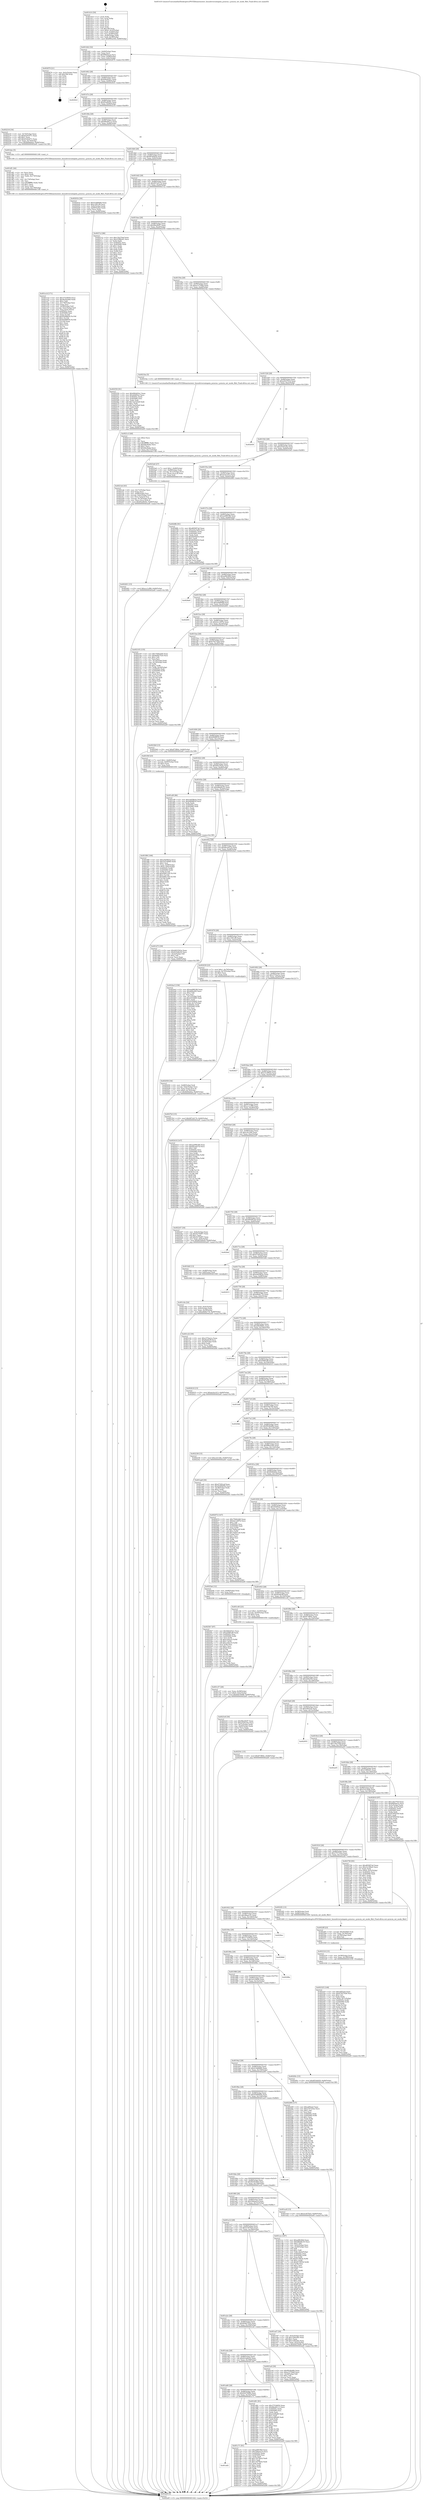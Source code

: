 digraph "0x401410" {
  label = "0x401410 (/mnt/c/Users/mathe/Desktop/tcc/POCII/binaries/extr_linuxdriversatapata_pcmcia.c_pcmcia_set_mode_8bit_Final-ollvm.out::main(0))"
  labelloc = "t"
  node[shape=record]

  Entry [label="",width=0.3,height=0.3,shape=circle,fillcolor=black,style=filled]
  "0x401442" [label="{
     0x401442 [32]\l
     | [instrs]\l
     &nbsp;&nbsp;0x401442 \<+6\>: mov -0x84(%rbp),%eax\l
     &nbsp;&nbsp;0x401448 \<+2\>: mov %eax,%ecx\l
     &nbsp;&nbsp;0x40144a \<+6\>: sub $0x80b0aeca,%ecx\l
     &nbsp;&nbsp;0x401450 \<+6\>: mov %eax,-0x88(%rbp)\l
     &nbsp;&nbsp;0x401456 \<+6\>: mov %ecx,-0x8c(%rbp)\l
     &nbsp;&nbsp;0x40145c \<+6\>: je 0000000000402879 \<main+0x1469\>\l
  }"]
  "0x402879" [label="{
     0x402879 [21]\l
     | [instrs]\l
     &nbsp;&nbsp;0x402879 \<+3\>: mov -0x2c(%rbp),%eax\l
     &nbsp;&nbsp;0x40287c \<+7\>: add $0x168,%rsp\l
     &nbsp;&nbsp;0x402883 \<+1\>: pop %rbx\l
     &nbsp;&nbsp;0x402884 \<+2\>: pop %r12\l
     &nbsp;&nbsp;0x402886 \<+2\>: pop %r13\l
     &nbsp;&nbsp;0x402888 \<+2\>: pop %r14\l
     &nbsp;&nbsp;0x40288a \<+2\>: pop %r15\l
     &nbsp;&nbsp;0x40288c \<+1\>: pop %rbp\l
     &nbsp;&nbsp;0x40288d \<+1\>: ret\l
  }"]
  "0x401462" [label="{
     0x401462 [28]\l
     | [instrs]\l
     &nbsp;&nbsp;0x401462 \<+5\>: jmp 0000000000401467 \<main+0x57\>\l
     &nbsp;&nbsp;0x401467 \<+6\>: mov -0x88(%rbp),%eax\l
     &nbsp;&nbsp;0x40146d \<+5\>: sub $0x84b4d3e1,%eax\l
     &nbsp;&nbsp;0x401472 \<+6\>: mov %eax,-0x90(%rbp)\l
     &nbsp;&nbsp;0x401478 \<+6\>: je 00000000004029c0 \<main+0x15b0\>\l
  }"]
  Exit [label="",width=0.3,height=0.3,shape=circle,fillcolor=black,style=filled,peripheries=2]
  "0x4029c0" [label="{
     0x4029c0\l
  }", style=dashed]
  "0x40147e" [label="{
     0x40147e [28]\l
     | [instrs]\l
     &nbsp;&nbsp;0x40147e \<+5\>: jmp 0000000000401483 \<main+0x73\>\l
     &nbsp;&nbsp;0x401483 \<+6\>: mov -0x88(%rbp),%eax\l
     &nbsp;&nbsp;0x401489 \<+5\>: sub $0x85a4620c,%eax\l
     &nbsp;&nbsp;0x40148e \<+6\>: mov %eax,-0x94(%rbp)\l
     &nbsp;&nbsp;0x401494 \<+6\>: je 0000000000402216 \<main+0xe06\>\l
  }"]
  "0x4025b7" [label="{
     0x4025b7 [97]\l
     | [instrs]\l
     &nbsp;&nbsp;0x4025b7 \<+5\>: mov $0x84b4d3e1,%ecx\l
     &nbsp;&nbsp;0x4025bc \<+5\>: mov $0xef380cd8,%edx\l
     &nbsp;&nbsp;0x4025c1 \<+7\>: mov 0x40505c,%esi\l
     &nbsp;&nbsp;0x4025c8 \<+8\>: mov 0x405060,%r8d\l
     &nbsp;&nbsp;0x4025d0 \<+3\>: mov %esi,%r9d\l
     &nbsp;&nbsp;0x4025d3 \<+7\>: sub $0xcc92a10,%r9d\l
     &nbsp;&nbsp;0x4025da \<+4\>: sub $0x1,%r9d\l
     &nbsp;&nbsp;0x4025de \<+7\>: add $0xcc92a10,%r9d\l
     &nbsp;&nbsp;0x4025e5 \<+4\>: imul %r9d,%esi\l
     &nbsp;&nbsp;0x4025e9 \<+3\>: and $0x1,%esi\l
     &nbsp;&nbsp;0x4025ec \<+3\>: cmp $0x0,%esi\l
     &nbsp;&nbsp;0x4025ef \<+4\>: sete %r10b\l
     &nbsp;&nbsp;0x4025f3 \<+4\>: cmp $0xa,%r8d\l
     &nbsp;&nbsp;0x4025f7 \<+4\>: setl %r11b\l
     &nbsp;&nbsp;0x4025fb \<+3\>: mov %r10b,%bl\l
     &nbsp;&nbsp;0x4025fe \<+3\>: and %r11b,%bl\l
     &nbsp;&nbsp;0x402601 \<+3\>: xor %r11b,%r10b\l
     &nbsp;&nbsp;0x402604 \<+3\>: or %r10b,%bl\l
     &nbsp;&nbsp;0x402607 \<+3\>: test $0x1,%bl\l
     &nbsp;&nbsp;0x40260a \<+3\>: cmovne %edx,%ecx\l
     &nbsp;&nbsp;0x40260d \<+6\>: mov %ecx,-0x84(%rbp)\l
     &nbsp;&nbsp;0x402613 \<+5\>: jmp 0000000000402a0f \<main+0x15ff\>\l
  }"]
  "0x402216" [label="{
     0x402216 [34]\l
     | [instrs]\l
     &nbsp;&nbsp;0x402216 \<+3\>: mov -0x74(%rbp),%eax\l
     &nbsp;&nbsp;0x402219 \<+5\>: sub $0xb524c071,%eax\l
     &nbsp;&nbsp;0x40221e \<+3\>: add $0x1,%eax\l
     &nbsp;&nbsp;0x402221 \<+5\>: add $0xb524c071,%eax\l
     &nbsp;&nbsp;0x402226 \<+3\>: mov %eax,-0x74(%rbp)\l
     &nbsp;&nbsp;0x402229 \<+10\>: movl $0xfb06dd2a,-0x84(%rbp)\l
     &nbsp;&nbsp;0x402233 \<+5\>: jmp 0000000000402a0f \<main+0x15ff\>\l
  }"]
  "0x40149a" [label="{
     0x40149a [28]\l
     | [instrs]\l
     &nbsp;&nbsp;0x40149a \<+5\>: jmp 000000000040149f \<main+0x8f\>\l
     &nbsp;&nbsp;0x40149f \<+6\>: mov -0x88(%rbp),%eax\l
     &nbsp;&nbsp;0x4014a5 \<+5\>: sub $0x89e46113,%eax\l
     &nbsp;&nbsp;0x4014aa \<+6\>: mov %eax,-0x98(%rbp)\l
     &nbsp;&nbsp;0x4014b0 \<+6\>: je 0000000000401dec \<main+0x9dc\>\l
  }"]
  "0x402401" [label="{
     0x402401 [15]\l
     | [instrs]\l
     &nbsp;&nbsp;0x402401 \<+10\>: movl $0xccc1cf99,-0x84(%rbp)\l
     &nbsp;&nbsp;0x40240b \<+5\>: jmp 0000000000402a0f \<main+0x15ff\>\l
  }"]
  "0x401dec" [label="{
     0x401dec [5]\l
     | [instrs]\l
     &nbsp;&nbsp;0x401dec \<+5\>: call 0000000000401160 \<next_i\>\l
     | [calls]\l
     &nbsp;&nbsp;0x401160 \{1\} (/mnt/c/Users/mathe/Desktop/tcc/POCII/binaries/extr_linuxdriversatapata_pcmcia.c_pcmcia_set_mode_8bit_Final-ollvm.out::next_i)\l
  }"]
  "0x4014b6" [label="{
     0x4014b6 [28]\l
     | [instrs]\l
     &nbsp;&nbsp;0x4014b6 \<+5\>: jmp 00000000004014bb \<main+0xab\>\l
     &nbsp;&nbsp;0x4014bb \<+6\>: mov -0x88(%rbp),%eax\l
     &nbsp;&nbsp;0x4014c1 \<+5\>: sub $0x8f16d429,%eax\l
     &nbsp;&nbsp;0x4014c6 \<+6\>: mov %eax,-0x9c(%rbp)\l
     &nbsp;&nbsp;0x4014cc \<+6\>: je 000000000040201b \<main+0xc0b\>\l
  }"]
  "0x402325" [label="{
     0x402325 [148]\l
     | [instrs]\l
     &nbsp;&nbsp;0x402325 \<+5\>: mov $0xe4f52a4,%eax\l
     &nbsp;&nbsp;0x40232a \<+5\>: mov $0xb7837428,%esi\l
     &nbsp;&nbsp;0x40232f \<+2\>: mov $0x1,%cl\l
     &nbsp;&nbsp;0x402331 \<+2\>: xor %edx,%edx\l
     &nbsp;&nbsp;0x402333 \<+7\>: movl $0x0,-0x7c(%rbp)\l
     &nbsp;&nbsp;0x40233a \<+8\>: mov 0x40505c,%r8d\l
     &nbsp;&nbsp;0x402342 \<+8\>: mov 0x405060,%r9d\l
     &nbsp;&nbsp;0x40234a \<+3\>: sub $0x1,%edx\l
     &nbsp;&nbsp;0x40234d \<+3\>: mov %r8d,%r10d\l
     &nbsp;&nbsp;0x402350 \<+3\>: add %edx,%r10d\l
     &nbsp;&nbsp;0x402353 \<+4\>: imul %r10d,%r8d\l
     &nbsp;&nbsp;0x402357 \<+4\>: and $0x1,%r8d\l
     &nbsp;&nbsp;0x40235b \<+4\>: cmp $0x0,%r8d\l
     &nbsp;&nbsp;0x40235f \<+4\>: sete %r11b\l
     &nbsp;&nbsp;0x402363 \<+4\>: cmp $0xa,%r9d\l
     &nbsp;&nbsp;0x402367 \<+3\>: setl %bl\l
     &nbsp;&nbsp;0x40236a \<+3\>: mov %r11b,%r14b\l
     &nbsp;&nbsp;0x40236d \<+4\>: xor $0xff,%r14b\l
     &nbsp;&nbsp;0x402371 \<+3\>: mov %bl,%r15b\l
     &nbsp;&nbsp;0x402374 \<+4\>: xor $0xff,%r15b\l
     &nbsp;&nbsp;0x402378 \<+3\>: xor $0x0,%cl\l
     &nbsp;&nbsp;0x40237b \<+3\>: mov %r14b,%r12b\l
     &nbsp;&nbsp;0x40237e \<+4\>: and $0x0,%r12b\l
     &nbsp;&nbsp;0x402382 \<+3\>: and %cl,%r11b\l
     &nbsp;&nbsp;0x402385 \<+3\>: mov %r15b,%r13b\l
     &nbsp;&nbsp;0x402388 \<+4\>: and $0x0,%r13b\l
     &nbsp;&nbsp;0x40238c \<+2\>: and %cl,%bl\l
     &nbsp;&nbsp;0x40238e \<+3\>: or %r11b,%r12b\l
     &nbsp;&nbsp;0x402391 \<+3\>: or %bl,%r13b\l
     &nbsp;&nbsp;0x402394 \<+3\>: xor %r13b,%r12b\l
     &nbsp;&nbsp;0x402397 \<+3\>: or %r15b,%r14b\l
     &nbsp;&nbsp;0x40239a \<+4\>: xor $0xff,%r14b\l
     &nbsp;&nbsp;0x40239e \<+3\>: or $0x0,%cl\l
     &nbsp;&nbsp;0x4023a1 \<+3\>: and %cl,%r14b\l
     &nbsp;&nbsp;0x4023a4 \<+3\>: or %r14b,%r12b\l
     &nbsp;&nbsp;0x4023a7 \<+4\>: test $0x1,%r12b\l
     &nbsp;&nbsp;0x4023ab \<+3\>: cmovne %esi,%eax\l
     &nbsp;&nbsp;0x4023ae \<+6\>: mov %eax,-0x84(%rbp)\l
     &nbsp;&nbsp;0x4023b4 \<+5\>: jmp 0000000000402a0f \<main+0x15ff\>\l
  }"]
  "0x40201b" [label="{
     0x40201b [30]\l
     | [instrs]\l
     &nbsp;&nbsp;0x40201b \<+5\>: mov $0x418db8d0,%eax\l
     &nbsp;&nbsp;0x402020 \<+5\>: mov $0xc1f91cf9,%ecx\l
     &nbsp;&nbsp;0x402025 \<+3\>: mov -0x6c(%rbp),%edx\l
     &nbsp;&nbsp;0x402028 \<+3\>: cmp -0x60(%rbp),%edx\l
     &nbsp;&nbsp;0x40202b \<+3\>: cmovl %ecx,%eax\l
     &nbsp;&nbsp;0x40202e \<+6\>: mov %eax,-0x84(%rbp)\l
     &nbsp;&nbsp;0x402034 \<+5\>: jmp 0000000000402a0f \<main+0x15ff\>\l
  }"]
  "0x4014d2" [label="{
     0x4014d2 [28]\l
     | [instrs]\l
     &nbsp;&nbsp;0x4014d2 \<+5\>: jmp 00000000004014d7 \<main+0xc7\>\l
     &nbsp;&nbsp;0x4014d7 \<+6\>: mov -0x88(%rbp),%eax\l
     &nbsp;&nbsp;0x4014dd \<+5\>: sub $0x907e0174,%eax\l
     &nbsp;&nbsp;0x4014e2 \<+6\>: mov %eax,-0xa0(%rbp)\l
     &nbsp;&nbsp;0x4014e8 \<+6\>: je 00000000004027c2 \<main+0x13b2\>\l
  }"]
  "0x402316" [label="{
     0x402316 [15]\l
     | [instrs]\l
     &nbsp;&nbsp;0x402316 \<+4\>: mov -0x58(%rbp),%rdi\l
     &nbsp;&nbsp;0x40231a \<+6\>: mov %eax,-0x180(%rbp)\l
     &nbsp;&nbsp;0x402320 \<+5\>: call 0000000000401030 \<free@plt\>\l
     | [calls]\l
     &nbsp;&nbsp;0x401030 \{1\} (unknown)\l
  }"]
  "0x4027c2" [label="{
     0x4027c2 [86]\l
     | [instrs]\l
     &nbsp;&nbsp;0x4027c2 \<+5\>: mov $0x12b270af,%eax\l
     &nbsp;&nbsp;0x4027c7 \<+5\>: mov $0x21f882d1,%ecx\l
     &nbsp;&nbsp;0x4027cc \<+2\>: xor %edx,%edx\l
     &nbsp;&nbsp;0x4027ce \<+7\>: mov 0x40505c,%esi\l
     &nbsp;&nbsp;0x4027d5 \<+7\>: mov 0x405060,%edi\l
     &nbsp;&nbsp;0x4027dc \<+3\>: sub $0x1,%edx\l
     &nbsp;&nbsp;0x4027df \<+3\>: mov %esi,%r8d\l
     &nbsp;&nbsp;0x4027e2 \<+3\>: add %edx,%r8d\l
     &nbsp;&nbsp;0x4027e5 \<+4\>: imul %r8d,%esi\l
     &nbsp;&nbsp;0x4027e9 \<+3\>: and $0x1,%esi\l
     &nbsp;&nbsp;0x4027ec \<+3\>: cmp $0x0,%esi\l
     &nbsp;&nbsp;0x4027ef \<+4\>: sete %r9b\l
     &nbsp;&nbsp;0x4027f3 \<+3\>: cmp $0xa,%edi\l
     &nbsp;&nbsp;0x4027f6 \<+4\>: setl %r10b\l
     &nbsp;&nbsp;0x4027fa \<+3\>: mov %r9b,%r11b\l
     &nbsp;&nbsp;0x4027fd \<+3\>: and %r10b,%r11b\l
     &nbsp;&nbsp;0x402800 \<+3\>: xor %r10b,%r9b\l
     &nbsp;&nbsp;0x402803 \<+3\>: or %r9b,%r11b\l
     &nbsp;&nbsp;0x402806 \<+4\>: test $0x1,%r11b\l
     &nbsp;&nbsp;0x40280a \<+3\>: cmovne %ecx,%eax\l
     &nbsp;&nbsp;0x40280d \<+6\>: mov %eax,-0x84(%rbp)\l
     &nbsp;&nbsp;0x402813 \<+5\>: jmp 0000000000402a0f \<main+0x15ff\>\l
  }"]
  "0x4014ee" [label="{
     0x4014ee [28]\l
     | [instrs]\l
     &nbsp;&nbsp;0x4014ee \<+5\>: jmp 00000000004014f3 \<main+0xe3\>\l
     &nbsp;&nbsp;0x4014f3 \<+6\>: mov -0x88(%rbp),%eax\l
     &nbsp;&nbsp;0x4014f9 \<+5\>: sub $0x99e282f7,%eax\l
     &nbsp;&nbsp;0x4014fe \<+6\>: mov %eax,-0xa4(%rbp)\l
     &nbsp;&nbsp;0x401504 \<+6\>: je 0000000000402550 \<main+0x1140\>\l
  }"]
  "0x4022ff" [label="{
     0x4022ff [23]\l
     | [instrs]\l
     &nbsp;&nbsp;0x4022ff \<+10\>: movabs $0x4030b6,%rdi\l
     &nbsp;&nbsp;0x402309 \<+3\>: mov %eax,-0x78(%rbp)\l
     &nbsp;&nbsp;0x40230c \<+3\>: mov -0x78(%rbp),%esi\l
     &nbsp;&nbsp;0x40230f \<+2\>: mov $0x0,%al\l
     &nbsp;&nbsp;0x402311 \<+5\>: call 0000000000401040 \<printf@plt\>\l
     | [calls]\l
     &nbsp;&nbsp;0x401040 \{1\} (unknown)\l
  }"]
  "0x402550" [label="{
     0x402550 [91]\l
     | [instrs]\l
     &nbsp;&nbsp;0x402550 \<+5\>: mov $0x84b4d3e1,%eax\l
     &nbsp;&nbsp;0x402555 \<+5\>: mov $0x44495e2,%ecx\l
     &nbsp;&nbsp;0x40255a \<+7\>: mov 0x40505c,%edx\l
     &nbsp;&nbsp;0x402561 \<+7\>: mov 0x405060,%esi\l
     &nbsp;&nbsp;0x402568 \<+2\>: mov %edx,%edi\l
     &nbsp;&nbsp;0x40256a \<+6\>: add $0x7ae3a5e8,%edi\l
     &nbsp;&nbsp;0x402570 \<+3\>: sub $0x1,%edi\l
     &nbsp;&nbsp;0x402573 \<+6\>: sub $0x7ae3a5e8,%edi\l
     &nbsp;&nbsp;0x402579 \<+3\>: imul %edi,%edx\l
     &nbsp;&nbsp;0x40257c \<+3\>: and $0x1,%edx\l
     &nbsp;&nbsp;0x40257f \<+3\>: cmp $0x0,%edx\l
     &nbsp;&nbsp;0x402582 \<+4\>: sete %r8b\l
     &nbsp;&nbsp;0x402586 \<+3\>: cmp $0xa,%esi\l
     &nbsp;&nbsp;0x402589 \<+4\>: setl %r9b\l
     &nbsp;&nbsp;0x40258d \<+3\>: mov %r8b,%r10b\l
     &nbsp;&nbsp;0x402590 \<+3\>: and %r9b,%r10b\l
     &nbsp;&nbsp;0x402593 \<+3\>: xor %r9b,%r8b\l
     &nbsp;&nbsp;0x402596 \<+3\>: or %r8b,%r10b\l
     &nbsp;&nbsp;0x402599 \<+4\>: test $0x1,%r10b\l
     &nbsp;&nbsp;0x40259d \<+3\>: cmovne %ecx,%eax\l
     &nbsp;&nbsp;0x4025a0 \<+6\>: mov %eax,-0x84(%rbp)\l
     &nbsp;&nbsp;0x4025a6 \<+5\>: jmp 0000000000402a0f \<main+0x15ff\>\l
  }"]
  "0x40150a" [label="{
     0x40150a [28]\l
     | [instrs]\l
     &nbsp;&nbsp;0x40150a \<+5\>: jmp 000000000040150f \<main+0xff\>\l
     &nbsp;&nbsp;0x40150f \<+6\>: mov -0x88(%rbp),%eax\l
     &nbsp;&nbsp;0x401515 \<+5\>: sub $0xa1373bfd,%eax\l
     &nbsp;&nbsp;0x40151a \<+6\>: mov %eax,-0xa8(%rbp)\l
     &nbsp;&nbsp;0x401520 \<+6\>: je 00000000004021be \<main+0xdae\>\l
  }"]
  "0x4021eb" [label="{
     0x4021eb [43]\l
     | [instrs]\l
     &nbsp;&nbsp;0x4021eb \<+6\>: mov -0x17c(%rbp),%ecx\l
     &nbsp;&nbsp;0x4021f1 \<+3\>: imul %eax,%ecx\l
     &nbsp;&nbsp;0x4021f4 \<+4\>: mov -0x68(%rbp),%rsi\l
     &nbsp;&nbsp;0x4021f8 \<+4\>: movslq -0x6c(%rbp),%rdi\l
     &nbsp;&nbsp;0x4021fc \<+4\>: mov (%rsi,%rdi,8),%rsi\l
     &nbsp;&nbsp;0x402200 \<+4\>: movslq -0x74(%rbp),%rdi\l
     &nbsp;&nbsp;0x402204 \<+3\>: mov %ecx,(%rsi,%rdi,4)\l
     &nbsp;&nbsp;0x402207 \<+10\>: movl $0x85a4620c,-0x84(%rbp)\l
     &nbsp;&nbsp;0x402211 \<+5\>: jmp 0000000000402a0f \<main+0x15ff\>\l
  }"]
  "0x4021be" [label="{
     0x4021be [5]\l
     | [instrs]\l
     &nbsp;&nbsp;0x4021be \<+5\>: call 0000000000401160 \<next_i\>\l
     | [calls]\l
     &nbsp;&nbsp;0x401160 \{1\} (/mnt/c/Users/mathe/Desktop/tcc/POCII/binaries/extr_linuxdriversatapata_pcmcia.c_pcmcia_set_mode_8bit_Final-ollvm.out::next_i)\l
  }"]
  "0x401526" [label="{
     0x401526 [28]\l
     | [instrs]\l
     &nbsp;&nbsp;0x401526 \<+5\>: jmp 000000000040152b \<main+0x11b\>\l
     &nbsp;&nbsp;0x40152b \<+6\>: mov -0x88(%rbp),%eax\l
     &nbsp;&nbsp;0x401531 \<+5\>: sub $0xa4527b1d,%eax\l
     &nbsp;&nbsp;0x401536 \<+6\>: mov %eax,-0xac(%rbp)\l
     &nbsp;&nbsp;0x40153c \<+6\>: je 0000000000402636 \<main+0x1226\>\l
  }"]
  "0x4021c3" [label="{
     0x4021c3 [40]\l
     | [instrs]\l
     &nbsp;&nbsp;0x4021c3 \<+5\>: mov $0x2,%ecx\l
     &nbsp;&nbsp;0x4021c8 \<+1\>: cltd\l
     &nbsp;&nbsp;0x4021c9 \<+2\>: idiv %ecx\l
     &nbsp;&nbsp;0x4021cb \<+6\>: imul $0xfffffffe,%edx,%ecx\l
     &nbsp;&nbsp;0x4021d1 \<+6\>: sub $0xfabc8a4a,%ecx\l
     &nbsp;&nbsp;0x4021d7 \<+3\>: add $0x1,%ecx\l
     &nbsp;&nbsp;0x4021da \<+6\>: add $0xfabc8a4a,%ecx\l
     &nbsp;&nbsp;0x4021e0 \<+6\>: mov %ecx,-0x17c(%rbp)\l
     &nbsp;&nbsp;0x4021e6 \<+5\>: call 0000000000401160 \<next_i\>\l
     | [calls]\l
     &nbsp;&nbsp;0x401160 \{1\} (/mnt/c/Users/mathe/Desktop/tcc/POCII/binaries/extr_linuxdriversatapata_pcmcia.c_pcmcia_set_mode_8bit_Final-ollvm.out::next_i)\l
  }"]
  "0x402636" [label="{
     0x402636\l
  }", style=dashed]
  "0x401542" [label="{
     0x401542 [28]\l
     | [instrs]\l
     &nbsp;&nbsp;0x401542 \<+5\>: jmp 0000000000401547 \<main+0x137\>\l
     &nbsp;&nbsp;0x401547 \<+6\>: mov -0x88(%rbp),%eax\l
     &nbsp;&nbsp;0x40154d \<+5\>: sub $0xa53d1a5e,%eax\l
     &nbsp;&nbsp;0x401552 \<+6\>: mov %eax,-0xb0(%rbp)\l
     &nbsp;&nbsp;0x401558 \<+6\>: je 00000000004023e6 \<main+0xfd6\>\l
  }"]
  "0x402050" [label="{
     0x402050 [34]\l
     | [instrs]\l
     &nbsp;&nbsp;0x402050 \<+4\>: mov -0x68(%rbp),%rdi\l
     &nbsp;&nbsp;0x402054 \<+4\>: movslq -0x6c(%rbp),%rcx\l
     &nbsp;&nbsp;0x402058 \<+4\>: mov %rax,(%rdi,%rcx,8)\l
     &nbsp;&nbsp;0x40205c \<+7\>: movl $0x0,-0x74(%rbp)\l
     &nbsp;&nbsp;0x402063 \<+10\>: movl $0xfb06dd2a,-0x84(%rbp)\l
     &nbsp;&nbsp;0x40206d \<+5\>: jmp 0000000000402a0f \<main+0x15ff\>\l
  }"]
  "0x4023e6" [label="{
     0x4023e6 [27]\l
     | [instrs]\l
     &nbsp;&nbsp;0x4023e6 \<+7\>: movl $0x1,-0x80(%rbp)\l
     &nbsp;&nbsp;0x4023ed \<+4\>: mov -0x68(%rbp),%rax\l
     &nbsp;&nbsp;0x4023f1 \<+4\>: movslq -0x7c(%rbp),%rcx\l
     &nbsp;&nbsp;0x4023f5 \<+4\>: mov (%rax,%rcx,8),%rax\l
     &nbsp;&nbsp;0x4023f9 \<+3\>: mov %rax,%rdi\l
     &nbsp;&nbsp;0x4023fc \<+5\>: call 0000000000401030 \<free@plt\>\l
     | [calls]\l
     &nbsp;&nbsp;0x401030 \{1\} (unknown)\l
  }"]
  "0x40155e" [label="{
     0x40155e [28]\l
     | [instrs]\l
     &nbsp;&nbsp;0x40155e \<+5\>: jmp 0000000000401563 \<main+0x153\>\l
     &nbsp;&nbsp;0x401563 \<+6\>: mov -0x88(%rbp),%eax\l
     &nbsp;&nbsp;0x401569 \<+5\>: sub $0xaa3a1d13,%eax\l
     &nbsp;&nbsp;0x40156e \<+6\>: mov %eax,-0xb4(%rbp)\l
     &nbsp;&nbsp;0x401574 \<+6\>: je 00000000004026fb \<main+0x12eb\>\l
  }"]
  "0x401f66" [label="{
     0x401f66 [166]\l
     | [instrs]\l
     &nbsp;&nbsp;0x401f66 \<+5\>: mov $0xe4d59b3a,%ecx\l
     &nbsp;&nbsp;0x401f6b \<+5\>: mov $0x3e516646,%edx\l
     &nbsp;&nbsp;0x401f70 \<+3\>: mov $0x1,%sil\l
     &nbsp;&nbsp;0x401f73 \<+4\>: mov %rax,-0x68(%rbp)\l
     &nbsp;&nbsp;0x401f77 \<+7\>: movl $0x0,-0x6c(%rbp)\l
     &nbsp;&nbsp;0x401f7e \<+8\>: mov 0x40505c,%r8d\l
     &nbsp;&nbsp;0x401f86 \<+8\>: mov 0x405060,%r9d\l
     &nbsp;&nbsp;0x401f8e \<+3\>: mov %r8d,%r10d\l
     &nbsp;&nbsp;0x401f91 \<+7\>: add $0xf2881350,%r10d\l
     &nbsp;&nbsp;0x401f98 \<+4\>: sub $0x1,%r10d\l
     &nbsp;&nbsp;0x401f9c \<+7\>: sub $0xf2881350,%r10d\l
     &nbsp;&nbsp;0x401fa3 \<+4\>: imul %r10d,%r8d\l
     &nbsp;&nbsp;0x401fa7 \<+4\>: and $0x1,%r8d\l
     &nbsp;&nbsp;0x401fab \<+4\>: cmp $0x0,%r8d\l
     &nbsp;&nbsp;0x401faf \<+4\>: sete %r11b\l
     &nbsp;&nbsp;0x401fb3 \<+4\>: cmp $0xa,%r9d\l
     &nbsp;&nbsp;0x401fb7 \<+3\>: setl %bl\l
     &nbsp;&nbsp;0x401fba \<+3\>: mov %r11b,%r14b\l
     &nbsp;&nbsp;0x401fbd \<+4\>: xor $0xff,%r14b\l
     &nbsp;&nbsp;0x401fc1 \<+3\>: mov %bl,%r15b\l
     &nbsp;&nbsp;0x401fc4 \<+4\>: xor $0xff,%r15b\l
     &nbsp;&nbsp;0x401fc8 \<+4\>: xor $0x0,%sil\l
     &nbsp;&nbsp;0x401fcc \<+3\>: mov %r14b,%r12b\l
     &nbsp;&nbsp;0x401fcf \<+4\>: and $0x0,%r12b\l
     &nbsp;&nbsp;0x401fd3 \<+3\>: and %sil,%r11b\l
     &nbsp;&nbsp;0x401fd6 \<+3\>: mov %r15b,%r13b\l
     &nbsp;&nbsp;0x401fd9 \<+4\>: and $0x0,%r13b\l
     &nbsp;&nbsp;0x401fdd \<+3\>: and %sil,%bl\l
     &nbsp;&nbsp;0x401fe0 \<+3\>: or %r11b,%r12b\l
     &nbsp;&nbsp;0x401fe3 \<+3\>: or %bl,%r13b\l
     &nbsp;&nbsp;0x401fe6 \<+3\>: xor %r13b,%r12b\l
     &nbsp;&nbsp;0x401fe9 \<+3\>: or %r15b,%r14b\l
     &nbsp;&nbsp;0x401fec \<+4\>: xor $0xff,%r14b\l
     &nbsp;&nbsp;0x401ff0 \<+4\>: or $0x0,%sil\l
     &nbsp;&nbsp;0x401ff4 \<+3\>: and %sil,%r14b\l
     &nbsp;&nbsp;0x401ff7 \<+3\>: or %r14b,%r12b\l
     &nbsp;&nbsp;0x401ffa \<+4\>: test $0x1,%r12b\l
     &nbsp;&nbsp;0x401ffe \<+3\>: cmovne %edx,%ecx\l
     &nbsp;&nbsp;0x402001 \<+6\>: mov %ecx,-0x84(%rbp)\l
     &nbsp;&nbsp;0x402007 \<+5\>: jmp 0000000000402a0f \<main+0x15ff\>\l
  }"]
  "0x4026fb" [label="{
     0x4026fb [91]\l
     | [instrs]\l
     &nbsp;&nbsp;0x4026fb \<+5\>: mov $0xd65087a0,%eax\l
     &nbsp;&nbsp;0x402700 \<+5\>: mov $0x233c3a0b,%ecx\l
     &nbsp;&nbsp;0x402705 \<+7\>: mov 0x40505c,%edx\l
     &nbsp;&nbsp;0x40270c \<+7\>: mov 0x405060,%esi\l
     &nbsp;&nbsp;0x402713 \<+2\>: mov %edx,%edi\l
     &nbsp;&nbsp;0x402715 \<+6\>: sub $0x6459a610,%edi\l
     &nbsp;&nbsp;0x40271b \<+3\>: sub $0x1,%edi\l
     &nbsp;&nbsp;0x40271e \<+6\>: add $0x6459a610,%edi\l
     &nbsp;&nbsp;0x402724 \<+3\>: imul %edi,%edx\l
     &nbsp;&nbsp;0x402727 \<+3\>: and $0x1,%edx\l
     &nbsp;&nbsp;0x40272a \<+3\>: cmp $0x0,%edx\l
     &nbsp;&nbsp;0x40272d \<+4\>: sete %r8b\l
     &nbsp;&nbsp;0x402731 \<+3\>: cmp $0xa,%esi\l
     &nbsp;&nbsp;0x402734 \<+4\>: setl %r9b\l
     &nbsp;&nbsp;0x402738 \<+3\>: mov %r8b,%r10b\l
     &nbsp;&nbsp;0x40273b \<+3\>: and %r9b,%r10b\l
     &nbsp;&nbsp;0x40273e \<+3\>: xor %r9b,%r8b\l
     &nbsp;&nbsp;0x402741 \<+3\>: or %r8b,%r10b\l
     &nbsp;&nbsp;0x402744 \<+4\>: test $0x1,%r10b\l
     &nbsp;&nbsp;0x402748 \<+3\>: cmovne %ecx,%eax\l
     &nbsp;&nbsp;0x40274b \<+6\>: mov %eax,-0x84(%rbp)\l
     &nbsp;&nbsp;0x402751 \<+5\>: jmp 0000000000402a0f \<main+0x15ff\>\l
  }"]
  "0x40157a" [label="{
     0x40157a [28]\l
     | [instrs]\l
     &nbsp;&nbsp;0x40157a \<+5\>: jmp 000000000040157f \<main+0x16f\>\l
     &nbsp;&nbsp;0x40157f \<+6\>: mov -0x88(%rbp),%eax\l
     &nbsp;&nbsp;0x401585 \<+5\>: sub $0xaad98188,%eax\l
     &nbsp;&nbsp;0x40158a \<+6\>: mov %eax,-0xb8(%rbp)\l
     &nbsp;&nbsp;0x401590 \<+6\>: je 000000000040299e \<main+0x158e\>\l
  }"]
  "0x401e1d" [label="{
     0x401e1d [171]\l
     | [instrs]\l
     &nbsp;&nbsp;0x401e1d \<+5\>: mov $0x37534650,%ecx\l
     &nbsp;&nbsp;0x401e22 \<+5\>: mov $0x4b30c6d4,%edx\l
     &nbsp;&nbsp;0x401e27 \<+3\>: mov $0x1,%dil\l
     &nbsp;&nbsp;0x401e2a \<+6\>: mov -0x178(%rbp),%esi\l
     &nbsp;&nbsp;0x401e30 \<+3\>: imul %eax,%esi\l
     &nbsp;&nbsp;0x401e33 \<+4\>: mov -0x58(%rbp),%r8\l
     &nbsp;&nbsp;0x401e37 \<+4\>: movslq -0x5c(%rbp),%r9\l
     &nbsp;&nbsp;0x401e3b \<+4\>: mov %esi,(%r8,%r9,4)\l
     &nbsp;&nbsp;0x401e3f \<+7\>: mov 0x40505c,%eax\l
     &nbsp;&nbsp;0x401e46 \<+7\>: mov 0x405060,%esi\l
     &nbsp;&nbsp;0x401e4d \<+3\>: mov %eax,%r10d\l
     &nbsp;&nbsp;0x401e50 \<+7\>: add $0x92496654,%r10d\l
     &nbsp;&nbsp;0x401e57 \<+4\>: sub $0x1,%r10d\l
     &nbsp;&nbsp;0x401e5b \<+7\>: sub $0x92496654,%r10d\l
     &nbsp;&nbsp;0x401e62 \<+4\>: imul %r10d,%eax\l
     &nbsp;&nbsp;0x401e66 \<+3\>: and $0x1,%eax\l
     &nbsp;&nbsp;0x401e69 \<+3\>: cmp $0x0,%eax\l
     &nbsp;&nbsp;0x401e6c \<+4\>: sete %r11b\l
     &nbsp;&nbsp;0x401e70 \<+3\>: cmp $0xa,%esi\l
     &nbsp;&nbsp;0x401e73 \<+3\>: setl %bl\l
     &nbsp;&nbsp;0x401e76 \<+3\>: mov %r11b,%r14b\l
     &nbsp;&nbsp;0x401e79 \<+4\>: xor $0xff,%r14b\l
     &nbsp;&nbsp;0x401e7d \<+3\>: mov %bl,%r15b\l
     &nbsp;&nbsp;0x401e80 \<+4\>: xor $0xff,%r15b\l
     &nbsp;&nbsp;0x401e84 \<+4\>: xor $0x0,%dil\l
     &nbsp;&nbsp;0x401e88 \<+3\>: mov %r14b,%r12b\l
     &nbsp;&nbsp;0x401e8b \<+4\>: and $0x0,%r12b\l
     &nbsp;&nbsp;0x401e8f \<+3\>: and %dil,%r11b\l
     &nbsp;&nbsp;0x401e92 \<+3\>: mov %r15b,%r13b\l
     &nbsp;&nbsp;0x401e95 \<+4\>: and $0x0,%r13b\l
     &nbsp;&nbsp;0x401e99 \<+3\>: and %dil,%bl\l
     &nbsp;&nbsp;0x401e9c \<+3\>: or %r11b,%r12b\l
     &nbsp;&nbsp;0x401e9f \<+3\>: or %bl,%r13b\l
     &nbsp;&nbsp;0x401ea2 \<+3\>: xor %r13b,%r12b\l
     &nbsp;&nbsp;0x401ea5 \<+3\>: or %r15b,%r14b\l
     &nbsp;&nbsp;0x401ea8 \<+4\>: xor $0xff,%r14b\l
     &nbsp;&nbsp;0x401eac \<+4\>: or $0x0,%dil\l
     &nbsp;&nbsp;0x401eb0 \<+3\>: and %dil,%r14b\l
     &nbsp;&nbsp;0x401eb3 \<+3\>: or %r14b,%r12b\l
     &nbsp;&nbsp;0x401eb6 \<+4\>: test $0x1,%r12b\l
     &nbsp;&nbsp;0x401eba \<+3\>: cmovne %edx,%ecx\l
     &nbsp;&nbsp;0x401ebd \<+6\>: mov %ecx,-0x84(%rbp)\l
     &nbsp;&nbsp;0x401ec3 \<+5\>: jmp 0000000000402a0f \<main+0x15ff\>\l
  }"]
  "0x40299e" [label="{
     0x40299e\l
  }", style=dashed]
  "0x401596" [label="{
     0x401596 [28]\l
     | [instrs]\l
     &nbsp;&nbsp;0x401596 \<+5\>: jmp 000000000040159b \<main+0x18b\>\l
     &nbsp;&nbsp;0x40159b \<+6\>: mov -0x88(%rbp),%eax\l
     &nbsp;&nbsp;0x4015a1 \<+5\>: sub $0xad9fc9b6,%eax\l
     &nbsp;&nbsp;0x4015a6 \<+6\>: mov %eax,-0xbc(%rbp)\l
     &nbsp;&nbsp;0x4015ac \<+6\>: je 00000000004028a9 \<main+0x1499\>\l
  }"]
  "0x401df1" [label="{
     0x401df1 [44]\l
     | [instrs]\l
     &nbsp;&nbsp;0x401df1 \<+2\>: xor %ecx,%ecx\l
     &nbsp;&nbsp;0x401df3 \<+5\>: mov $0x2,%edx\l
     &nbsp;&nbsp;0x401df8 \<+6\>: mov %edx,-0x174(%rbp)\l
     &nbsp;&nbsp;0x401dfe \<+1\>: cltd\l
     &nbsp;&nbsp;0x401dff \<+6\>: mov -0x174(%rbp),%esi\l
     &nbsp;&nbsp;0x401e05 \<+2\>: idiv %esi\l
     &nbsp;&nbsp;0x401e07 \<+6\>: imul $0xfffffffe,%edx,%edx\l
     &nbsp;&nbsp;0x401e0d \<+3\>: sub $0x1,%ecx\l
     &nbsp;&nbsp;0x401e10 \<+2\>: sub %ecx,%edx\l
     &nbsp;&nbsp;0x401e12 \<+6\>: mov %edx,-0x178(%rbp)\l
     &nbsp;&nbsp;0x401e18 \<+5\>: call 0000000000401160 \<next_i\>\l
     | [calls]\l
     &nbsp;&nbsp;0x401160 \{1\} (/mnt/c/Users/mathe/Desktop/tcc/POCII/binaries/extr_linuxdriversatapata_pcmcia.c_pcmcia_set_mode_8bit_Final-ollvm.out::next_i)\l
  }"]
  "0x4028a9" [label="{
     0x4028a9\l
  }", style=dashed]
  "0x4015b2" [label="{
     0x4015b2 [28]\l
     | [instrs]\l
     &nbsp;&nbsp;0x4015b2 \<+5\>: jmp 00000000004015b7 \<main+0x1a7\>\l
     &nbsp;&nbsp;0x4015b7 \<+6\>: mov -0x88(%rbp),%eax\l
     &nbsp;&nbsp;0x4015bd \<+5\>: sub $0xaeb8908f,%eax\l
     &nbsp;&nbsp;0x4015c2 \<+6\>: mov %eax,-0xc0(%rbp)\l
     &nbsp;&nbsp;0x4015c8 \<+6\>: je 0000000000402691 \<main+0x1281\>\l
  }"]
  "0x401a82" [label="{
     0x401a82\l
  }", style=dashed]
  "0x402691" [label="{
     0x402691\l
  }", style=dashed]
  "0x4015ce" [label="{
     0x4015ce [28]\l
     | [instrs]\l
     &nbsp;&nbsp;0x4015ce \<+5\>: jmp 00000000004015d3 \<main+0x1c3\>\l
     &nbsp;&nbsp;0x4015d3 \<+6\>: mov -0x88(%rbp),%eax\l
     &nbsp;&nbsp;0x4015d9 \<+5\>: sub $0xb2c1d97b,%eax\l
     &nbsp;&nbsp;0x4015de \<+6\>: mov %eax,-0xc4(%rbp)\l
     &nbsp;&nbsp;0x4015e4 \<+6\>: je 0000000000402105 \<main+0xcf5\>\l
  }"]
  "0x401c71" [label="{
     0x401c71 [91]\l
     | [instrs]\l
     &nbsp;&nbsp;0x401c71 \<+5\>: mov $0xad9fc9b6,%eax\l
     &nbsp;&nbsp;0x401c76 \<+5\>: mov $0x549eaa1d,%ecx\l
     &nbsp;&nbsp;0x401c7b \<+7\>: mov 0x40505c,%edx\l
     &nbsp;&nbsp;0x401c82 \<+7\>: mov 0x405060,%esi\l
     &nbsp;&nbsp;0x401c89 \<+2\>: mov %edx,%edi\l
     &nbsp;&nbsp;0x401c8b \<+6\>: add $0x13070bcb,%edi\l
     &nbsp;&nbsp;0x401c91 \<+3\>: sub $0x1,%edi\l
     &nbsp;&nbsp;0x401c94 \<+6\>: sub $0x13070bcb,%edi\l
     &nbsp;&nbsp;0x401c9a \<+3\>: imul %edi,%edx\l
     &nbsp;&nbsp;0x401c9d \<+3\>: and $0x1,%edx\l
     &nbsp;&nbsp;0x401ca0 \<+3\>: cmp $0x0,%edx\l
     &nbsp;&nbsp;0x401ca3 \<+4\>: sete %r8b\l
     &nbsp;&nbsp;0x401ca7 \<+3\>: cmp $0xa,%esi\l
     &nbsp;&nbsp;0x401caa \<+4\>: setl %r9b\l
     &nbsp;&nbsp;0x401cae \<+3\>: mov %r8b,%r10b\l
     &nbsp;&nbsp;0x401cb1 \<+3\>: and %r9b,%r10b\l
     &nbsp;&nbsp;0x401cb4 \<+3\>: xor %r9b,%r8b\l
     &nbsp;&nbsp;0x401cb7 \<+3\>: or %r8b,%r10b\l
     &nbsp;&nbsp;0x401cba \<+4\>: test $0x1,%r10b\l
     &nbsp;&nbsp;0x401cbe \<+3\>: cmovne %ecx,%eax\l
     &nbsp;&nbsp;0x401cc1 \<+6\>: mov %eax,-0x84(%rbp)\l
     &nbsp;&nbsp;0x401cc7 \<+5\>: jmp 0000000000402a0f \<main+0x15ff\>\l
  }"]
  "0x402105" [label="{
     0x402105 [155]\l
     | [instrs]\l
     &nbsp;&nbsp;0x402105 \<+5\>: mov $0x75b6cb46,%eax\l
     &nbsp;&nbsp;0x40210a \<+5\>: mov $0x604b7524,%ecx\l
     &nbsp;&nbsp;0x40210f \<+2\>: mov $0x1,%dl\l
     &nbsp;&nbsp;0x402111 \<+2\>: xor %esi,%esi\l
     &nbsp;&nbsp;0x402113 \<+3\>: mov -0x74(%rbp),%edi\l
     &nbsp;&nbsp;0x402116 \<+3\>: cmp -0x70(%rbp),%edi\l
     &nbsp;&nbsp;0x402119 \<+4\>: setl %r8b\l
     &nbsp;&nbsp;0x40211d \<+4\>: and $0x1,%r8b\l
     &nbsp;&nbsp;0x402121 \<+4\>: mov %r8b,-0x2d(%rbp)\l
     &nbsp;&nbsp;0x402125 \<+7\>: mov 0x40505c,%edi\l
     &nbsp;&nbsp;0x40212c \<+8\>: mov 0x405060,%r9d\l
     &nbsp;&nbsp;0x402134 \<+3\>: sub $0x1,%esi\l
     &nbsp;&nbsp;0x402137 \<+3\>: mov %edi,%r10d\l
     &nbsp;&nbsp;0x40213a \<+3\>: add %esi,%r10d\l
     &nbsp;&nbsp;0x40213d \<+4\>: imul %r10d,%edi\l
     &nbsp;&nbsp;0x402141 \<+3\>: and $0x1,%edi\l
     &nbsp;&nbsp;0x402144 \<+3\>: cmp $0x0,%edi\l
     &nbsp;&nbsp;0x402147 \<+4\>: sete %r8b\l
     &nbsp;&nbsp;0x40214b \<+4\>: cmp $0xa,%r9d\l
     &nbsp;&nbsp;0x40214f \<+4\>: setl %r11b\l
     &nbsp;&nbsp;0x402153 \<+3\>: mov %r8b,%bl\l
     &nbsp;&nbsp;0x402156 \<+3\>: xor $0xff,%bl\l
     &nbsp;&nbsp;0x402159 \<+3\>: mov %r11b,%r14b\l
     &nbsp;&nbsp;0x40215c \<+4\>: xor $0xff,%r14b\l
     &nbsp;&nbsp;0x402160 \<+3\>: xor $0x1,%dl\l
     &nbsp;&nbsp;0x402163 \<+3\>: mov %bl,%r15b\l
     &nbsp;&nbsp;0x402166 \<+4\>: and $0xff,%r15b\l
     &nbsp;&nbsp;0x40216a \<+3\>: and %dl,%r8b\l
     &nbsp;&nbsp;0x40216d \<+3\>: mov %r14b,%r12b\l
     &nbsp;&nbsp;0x402170 \<+4\>: and $0xff,%r12b\l
     &nbsp;&nbsp;0x402174 \<+3\>: and %dl,%r11b\l
     &nbsp;&nbsp;0x402177 \<+3\>: or %r8b,%r15b\l
     &nbsp;&nbsp;0x40217a \<+3\>: or %r11b,%r12b\l
     &nbsp;&nbsp;0x40217d \<+3\>: xor %r12b,%r15b\l
     &nbsp;&nbsp;0x402180 \<+3\>: or %r14b,%bl\l
     &nbsp;&nbsp;0x402183 \<+3\>: xor $0xff,%bl\l
     &nbsp;&nbsp;0x402186 \<+3\>: or $0x1,%dl\l
     &nbsp;&nbsp;0x402189 \<+2\>: and %dl,%bl\l
     &nbsp;&nbsp;0x40218b \<+3\>: or %bl,%r15b\l
     &nbsp;&nbsp;0x40218e \<+4\>: test $0x1,%r15b\l
     &nbsp;&nbsp;0x402192 \<+3\>: cmovne %ecx,%eax\l
     &nbsp;&nbsp;0x402195 \<+6\>: mov %eax,-0x84(%rbp)\l
     &nbsp;&nbsp;0x40219b \<+5\>: jmp 0000000000402a0f \<main+0x15ff\>\l
  }"]
  "0x4015ea" [label="{
     0x4015ea [28]\l
     | [instrs]\l
     &nbsp;&nbsp;0x4015ea \<+5\>: jmp 00000000004015ef \<main+0x1df\>\l
     &nbsp;&nbsp;0x4015ef \<+6\>: mov -0x88(%rbp),%eax\l
     &nbsp;&nbsp;0x4015f5 \<+5\>: sub $0xb7837428,%eax\l
     &nbsp;&nbsp;0x4015fa \<+6\>: mov %eax,-0xc8(%rbp)\l
     &nbsp;&nbsp;0x401600 \<+6\>: je 00000000004023b9 \<main+0xfa9\>\l
  }"]
  "0x401a66" [label="{
     0x401a66 [28]\l
     | [instrs]\l
     &nbsp;&nbsp;0x401a66 \<+5\>: jmp 0000000000401a6b \<main+0x65b\>\l
     &nbsp;&nbsp;0x401a6b \<+6\>: mov -0x88(%rbp),%eax\l
     &nbsp;&nbsp;0x401a71 \<+5\>: sub $0x6447649b,%eax\l
     &nbsp;&nbsp;0x401a76 \<+6\>: mov %eax,-0x16c(%rbp)\l
     &nbsp;&nbsp;0x401a7c \<+6\>: je 0000000000401c71 \<main+0x861\>\l
  }"]
  "0x4023b9" [label="{
     0x4023b9 [15]\l
     | [instrs]\l
     &nbsp;&nbsp;0x4023b9 \<+10\>: movl $0x873f64c,-0x84(%rbp)\l
     &nbsp;&nbsp;0x4023c3 \<+5\>: jmp 0000000000402a0f \<main+0x15ff\>\l
  }"]
  "0x401606" [label="{
     0x401606 [28]\l
     | [instrs]\l
     &nbsp;&nbsp;0x401606 \<+5\>: jmp 000000000040160b \<main+0x1fb\>\l
     &nbsp;&nbsp;0x40160b \<+6\>: mov -0x88(%rbp),%eax\l
     &nbsp;&nbsp;0x401611 \<+5\>: sub $0xb808f818,%eax\l
     &nbsp;&nbsp;0x401616 \<+6\>: mov %eax,-0xcc(%rbp)\l
     &nbsp;&nbsp;0x40161c \<+6\>: je 0000000000401f4f \<main+0xb3f\>\l
  }"]
  "0x401d91" [label="{
     0x401d91 [91]\l
     | [instrs]\l
     &nbsp;&nbsp;0x401d91 \<+5\>: mov $0x37534650,%eax\l
     &nbsp;&nbsp;0x401d96 \<+5\>: mov $0x89e46113,%ecx\l
     &nbsp;&nbsp;0x401d9b \<+7\>: mov 0x40505c,%edx\l
     &nbsp;&nbsp;0x401da2 \<+7\>: mov 0x405060,%esi\l
     &nbsp;&nbsp;0x401da9 \<+2\>: mov %edx,%edi\l
     &nbsp;&nbsp;0x401dab \<+6\>: sub $0xa1ddbaf0,%edi\l
     &nbsp;&nbsp;0x401db1 \<+3\>: sub $0x1,%edi\l
     &nbsp;&nbsp;0x401db4 \<+6\>: add $0xa1ddbaf0,%edi\l
     &nbsp;&nbsp;0x401dba \<+3\>: imul %edi,%edx\l
     &nbsp;&nbsp;0x401dbd \<+3\>: and $0x1,%edx\l
     &nbsp;&nbsp;0x401dc0 \<+3\>: cmp $0x0,%edx\l
     &nbsp;&nbsp;0x401dc3 \<+4\>: sete %r8b\l
     &nbsp;&nbsp;0x401dc7 \<+3\>: cmp $0xa,%esi\l
     &nbsp;&nbsp;0x401dca \<+4\>: setl %r9b\l
     &nbsp;&nbsp;0x401dce \<+3\>: mov %r8b,%r10b\l
     &nbsp;&nbsp;0x401dd1 \<+3\>: and %r9b,%r10b\l
     &nbsp;&nbsp;0x401dd4 \<+3\>: xor %r9b,%r8b\l
     &nbsp;&nbsp;0x401dd7 \<+3\>: or %r8b,%r10b\l
     &nbsp;&nbsp;0x401dda \<+4\>: test $0x1,%r10b\l
     &nbsp;&nbsp;0x401dde \<+3\>: cmovne %ecx,%eax\l
     &nbsp;&nbsp;0x401de1 \<+6\>: mov %eax,-0x84(%rbp)\l
     &nbsp;&nbsp;0x401de7 \<+5\>: jmp 0000000000402a0f \<main+0x15ff\>\l
  }"]
  "0x401f4f" [label="{
     0x401f4f [23]\l
     | [instrs]\l
     &nbsp;&nbsp;0x401f4f \<+7\>: movl $0x1,-0x60(%rbp)\l
     &nbsp;&nbsp;0x401f56 \<+4\>: movslq -0x60(%rbp),%rax\l
     &nbsp;&nbsp;0x401f5a \<+4\>: shl $0x3,%rax\l
     &nbsp;&nbsp;0x401f5e \<+3\>: mov %rax,%rdi\l
     &nbsp;&nbsp;0x401f61 \<+5\>: call 0000000000401050 \<malloc@plt\>\l
     | [calls]\l
     &nbsp;&nbsp;0x401050 \{1\} (unknown)\l
  }"]
  "0x401622" [label="{
     0x401622 [28]\l
     | [instrs]\l
     &nbsp;&nbsp;0x401622 \<+5\>: jmp 0000000000401627 \<main+0x217\>\l
     &nbsp;&nbsp;0x401627 \<+6\>: mov -0x88(%rbp),%eax\l
     &nbsp;&nbsp;0x40162d \<+5\>: sub $0xb8223b3e,%eax\l
     &nbsp;&nbsp;0x401632 \<+6\>: mov %eax,-0xd0(%rbp)\l
     &nbsp;&nbsp;0x401638 \<+6\>: je 0000000000401ef9 \<main+0xae9\>\l
  }"]
  "0x401a4a" [label="{
     0x401a4a [28]\l
     | [instrs]\l
     &nbsp;&nbsp;0x401a4a \<+5\>: jmp 0000000000401a4f \<main+0x63f\>\l
     &nbsp;&nbsp;0x401a4f \<+6\>: mov -0x88(%rbp),%eax\l
     &nbsp;&nbsp;0x401a55 \<+5\>: sub $0x623a8a30,%eax\l
     &nbsp;&nbsp;0x401a5a \<+6\>: mov %eax,-0x168(%rbp)\l
     &nbsp;&nbsp;0x401a60 \<+6\>: je 0000000000401d91 \<main+0x981\>\l
  }"]
  "0x401ef9" [label="{
     0x401ef9 [86]\l
     | [instrs]\l
     &nbsp;&nbsp;0x401ef9 \<+5\>: mov $0xe4d59b3a,%eax\l
     &nbsp;&nbsp;0x401efe \<+5\>: mov $0xb808f818,%ecx\l
     &nbsp;&nbsp;0x401f03 \<+2\>: xor %edx,%edx\l
     &nbsp;&nbsp;0x401f05 \<+7\>: mov 0x40505c,%esi\l
     &nbsp;&nbsp;0x401f0c \<+7\>: mov 0x405060,%edi\l
     &nbsp;&nbsp;0x401f13 \<+3\>: sub $0x1,%edx\l
     &nbsp;&nbsp;0x401f16 \<+3\>: mov %esi,%r8d\l
     &nbsp;&nbsp;0x401f19 \<+3\>: add %edx,%r8d\l
     &nbsp;&nbsp;0x401f1c \<+4\>: imul %r8d,%esi\l
     &nbsp;&nbsp;0x401f20 \<+3\>: and $0x1,%esi\l
     &nbsp;&nbsp;0x401f23 \<+3\>: cmp $0x0,%esi\l
     &nbsp;&nbsp;0x401f26 \<+4\>: sete %r9b\l
     &nbsp;&nbsp;0x401f2a \<+3\>: cmp $0xa,%edi\l
     &nbsp;&nbsp;0x401f2d \<+4\>: setl %r10b\l
     &nbsp;&nbsp;0x401f31 \<+3\>: mov %r9b,%r11b\l
     &nbsp;&nbsp;0x401f34 \<+3\>: and %r10b,%r11b\l
     &nbsp;&nbsp;0x401f37 \<+3\>: xor %r10b,%r9b\l
     &nbsp;&nbsp;0x401f3a \<+3\>: or %r9b,%r11b\l
     &nbsp;&nbsp;0x401f3d \<+4\>: test $0x1,%r11b\l
     &nbsp;&nbsp;0x401f41 \<+3\>: cmovne %ecx,%eax\l
     &nbsp;&nbsp;0x401f44 \<+6\>: mov %eax,-0x84(%rbp)\l
     &nbsp;&nbsp;0x401f4a \<+5\>: jmp 0000000000402a0f \<main+0x15ff\>\l
  }"]
  "0x40163e" [label="{
     0x40163e [28]\l
     | [instrs]\l
     &nbsp;&nbsp;0x40163e \<+5\>: jmp 0000000000401643 \<main+0x233\>\l
     &nbsp;&nbsp;0x401643 \<+6\>: mov -0x88(%rbp),%eax\l
     &nbsp;&nbsp;0x401649 \<+5\>: sub $0xb8bd0c35,%eax\l
     &nbsp;&nbsp;0x40164e \<+6\>: mov %eax,-0xd4(%rbp)\l
     &nbsp;&nbsp;0x401654 \<+6\>: je 0000000000401d73 \<main+0x963\>\l
  }"]
  "0x4021a0" [label="{
     0x4021a0 [30]\l
     | [instrs]\l
     &nbsp;&nbsp;0x4021a0 \<+5\>: mov $0xf924bd0b,%eax\l
     &nbsp;&nbsp;0x4021a5 \<+5\>: mov $0xa1373bfd,%ecx\l
     &nbsp;&nbsp;0x4021aa \<+3\>: mov -0x2d(%rbp),%dl\l
     &nbsp;&nbsp;0x4021ad \<+3\>: test $0x1,%dl\l
     &nbsp;&nbsp;0x4021b0 \<+3\>: cmovne %ecx,%eax\l
     &nbsp;&nbsp;0x4021b3 \<+6\>: mov %eax,-0x84(%rbp)\l
     &nbsp;&nbsp;0x4021b9 \<+5\>: jmp 0000000000402a0f \<main+0x15ff\>\l
  }"]
  "0x401d73" [label="{
     0x401d73 [30]\l
     | [instrs]\l
     &nbsp;&nbsp;0x401d73 \<+5\>: mov $0xb8223b3e,%eax\l
     &nbsp;&nbsp;0x401d78 \<+5\>: mov $0x623a8a30,%ecx\l
     &nbsp;&nbsp;0x401d7d \<+3\>: mov -0x2e(%rbp),%dl\l
     &nbsp;&nbsp;0x401d80 \<+3\>: test $0x1,%dl\l
     &nbsp;&nbsp;0x401d83 \<+3\>: cmovne %ecx,%eax\l
     &nbsp;&nbsp;0x401d86 \<+6\>: mov %eax,-0x84(%rbp)\l
     &nbsp;&nbsp;0x401d8c \<+5\>: jmp 0000000000402a0f \<main+0x15ff\>\l
  }"]
  "0x40165a" [label="{
     0x40165a [28]\l
     | [instrs]\l
     &nbsp;&nbsp;0x40165a \<+5\>: jmp 000000000040165f \<main+0x24f\>\l
     &nbsp;&nbsp;0x40165f \<+6\>: mov -0x88(%rbp),%eax\l
     &nbsp;&nbsp;0x401665 \<+5\>: sub $0xbbca437d,%eax\l
     &nbsp;&nbsp;0x40166a \<+6\>: mov %eax,-0xd8(%rbp)\l
     &nbsp;&nbsp;0x401670 \<+6\>: je 00000000004024a3 \<main+0x1093\>\l
  }"]
  "0x401a2e" [label="{
     0x401a2e [28]\l
     | [instrs]\l
     &nbsp;&nbsp;0x401a2e \<+5\>: jmp 0000000000401a33 \<main+0x623\>\l
     &nbsp;&nbsp;0x401a33 \<+6\>: mov -0x88(%rbp),%eax\l
     &nbsp;&nbsp;0x401a39 \<+5\>: sub $0x604b7524,%eax\l
     &nbsp;&nbsp;0x401a3e \<+6\>: mov %eax,-0x164(%rbp)\l
     &nbsp;&nbsp;0x401a44 \<+6\>: je 00000000004021a0 \<main+0xd90\>\l
  }"]
  "0x4024a3" [label="{
     0x4024a3 [158]\l
     | [instrs]\l
     &nbsp;&nbsp;0x4024a3 \<+5\>: mov $0xaad98188,%eax\l
     &nbsp;&nbsp;0x4024a8 \<+5\>: mov $0xab9a305,%ecx\l
     &nbsp;&nbsp;0x4024ad \<+2\>: mov $0x1,%dl\l
     &nbsp;&nbsp;0x4024af \<+2\>: xor %esi,%esi\l
     &nbsp;&nbsp;0x4024b1 \<+3\>: mov -0x7c(%rbp),%edi\l
     &nbsp;&nbsp;0x4024b4 \<+6\>: sub $0x43544fd5,%edi\l
     &nbsp;&nbsp;0x4024ba \<+3\>: add $0x1,%edi\l
     &nbsp;&nbsp;0x4024bd \<+6\>: add $0x43544fd5,%edi\l
     &nbsp;&nbsp;0x4024c3 \<+3\>: mov %edi,-0x7c(%rbp)\l
     &nbsp;&nbsp;0x4024c6 \<+7\>: mov 0x40505c,%edi\l
     &nbsp;&nbsp;0x4024cd \<+8\>: mov 0x405060,%r8d\l
     &nbsp;&nbsp;0x4024d5 \<+3\>: sub $0x1,%esi\l
     &nbsp;&nbsp;0x4024d8 \<+3\>: mov %edi,%r9d\l
     &nbsp;&nbsp;0x4024db \<+3\>: add %esi,%r9d\l
     &nbsp;&nbsp;0x4024de \<+4\>: imul %r9d,%edi\l
     &nbsp;&nbsp;0x4024e2 \<+3\>: and $0x1,%edi\l
     &nbsp;&nbsp;0x4024e5 \<+3\>: cmp $0x0,%edi\l
     &nbsp;&nbsp;0x4024e8 \<+4\>: sete %r10b\l
     &nbsp;&nbsp;0x4024ec \<+4\>: cmp $0xa,%r8d\l
     &nbsp;&nbsp;0x4024f0 \<+4\>: setl %r11b\l
     &nbsp;&nbsp;0x4024f4 \<+3\>: mov %r10b,%bl\l
     &nbsp;&nbsp;0x4024f7 \<+3\>: xor $0xff,%bl\l
     &nbsp;&nbsp;0x4024fa \<+3\>: mov %r11b,%r14b\l
     &nbsp;&nbsp;0x4024fd \<+4\>: xor $0xff,%r14b\l
     &nbsp;&nbsp;0x402501 \<+3\>: xor $0x1,%dl\l
     &nbsp;&nbsp;0x402504 \<+3\>: mov %bl,%r15b\l
     &nbsp;&nbsp;0x402507 \<+4\>: and $0xff,%r15b\l
     &nbsp;&nbsp;0x40250b \<+3\>: and %dl,%r10b\l
     &nbsp;&nbsp;0x40250e \<+3\>: mov %r14b,%r12b\l
     &nbsp;&nbsp;0x402511 \<+4\>: and $0xff,%r12b\l
     &nbsp;&nbsp;0x402515 \<+3\>: and %dl,%r11b\l
     &nbsp;&nbsp;0x402518 \<+3\>: or %r10b,%r15b\l
     &nbsp;&nbsp;0x40251b \<+3\>: or %r11b,%r12b\l
     &nbsp;&nbsp;0x40251e \<+3\>: xor %r12b,%r15b\l
     &nbsp;&nbsp;0x402521 \<+3\>: or %r14b,%bl\l
     &nbsp;&nbsp;0x402524 \<+3\>: xor $0xff,%bl\l
     &nbsp;&nbsp;0x402527 \<+3\>: or $0x1,%dl\l
     &nbsp;&nbsp;0x40252a \<+2\>: and %dl,%bl\l
     &nbsp;&nbsp;0x40252c \<+3\>: or %bl,%r15b\l
     &nbsp;&nbsp;0x40252f \<+4\>: test $0x1,%r15b\l
     &nbsp;&nbsp;0x402533 \<+3\>: cmovne %ecx,%eax\l
     &nbsp;&nbsp;0x402536 \<+6\>: mov %eax,-0x84(%rbp)\l
     &nbsp;&nbsp;0x40253c \<+5\>: jmp 0000000000402a0f \<main+0x15ff\>\l
  }"]
  "0x401676" [label="{
     0x401676 [28]\l
     | [instrs]\l
     &nbsp;&nbsp;0x401676 \<+5\>: jmp 000000000040167b \<main+0x26b\>\l
     &nbsp;&nbsp;0x40167b \<+6\>: mov -0x88(%rbp),%eax\l
     &nbsp;&nbsp;0x401681 \<+5\>: sub $0xc1f91cf9,%eax\l
     &nbsp;&nbsp;0x401686 \<+6\>: mov %eax,-0xdc(%rbp)\l
     &nbsp;&nbsp;0x40168c \<+6\>: je 0000000000402039 \<main+0xc29\>\l
  }"]
  "0x401ed7" [label="{
     0x401ed7 [34]\l
     | [instrs]\l
     &nbsp;&nbsp;0x401ed7 \<+3\>: mov -0x5c(%rbp),%eax\l
     &nbsp;&nbsp;0x401eda \<+5\>: sub $0x120bcbfe,%eax\l
     &nbsp;&nbsp;0x401edf \<+3\>: add $0x1,%eax\l
     &nbsp;&nbsp;0x401ee2 \<+5\>: add $0x120bcbfe,%eax\l
     &nbsp;&nbsp;0x401ee7 \<+3\>: mov %eax,-0x5c(%rbp)\l
     &nbsp;&nbsp;0x401eea \<+10\>: movl $0x6447649b,-0x84(%rbp)\l
     &nbsp;&nbsp;0x401ef4 \<+5\>: jmp 0000000000402a0f \<main+0x15ff\>\l
  }"]
  "0x402039" [label="{
     0x402039 [23]\l
     | [instrs]\l
     &nbsp;&nbsp;0x402039 \<+7\>: movl $0x1,-0x70(%rbp)\l
     &nbsp;&nbsp;0x402040 \<+4\>: movslq -0x70(%rbp),%rax\l
     &nbsp;&nbsp;0x402044 \<+4\>: shl $0x2,%rax\l
     &nbsp;&nbsp;0x402048 \<+3\>: mov %rax,%rdi\l
     &nbsp;&nbsp;0x40204b \<+5\>: call 0000000000401050 \<malloc@plt\>\l
     | [calls]\l
     &nbsp;&nbsp;0x401050 \{1\} (unknown)\l
  }"]
  "0x401692" [label="{
     0x401692 [28]\l
     | [instrs]\l
     &nbsp;&nbsp;0x401692 \<+5\>: jmp 0000000000401697 \<main+0x287\>\l
     &nbsp;&nbsp;0x401697 \<+6\>: mov -0x88(%rbp),%eax\l
     &nbsp;&nbsp;0x40169d \<+5\>: sub $0xc570aa1e,%eax\l
     &nbsp;&nbsp;0x4016a2 \<+6\>: mov %eax,-0xe0(%rbp)\l
     &nbsp;&nbsp;0x4016a8 \<+6\>: je 0000000000402627 \<main+0x1217\>\l
  }"]
  "0x401a12" [label="{
     0x401a12 [28]\l
     | [instrs]\l
     &nbsp;&nbsp;0x401a12 \<+5\>: jmp 0000000000401a17 \<main+0x607\>\l
     &nbsp;&nbsp;0x401a17 \<+6\>: mov -0x88(%rbp),%eax\l
     &nbsp;&nbsp;0x401a1d \<+5\>: sub $0x5c507be5,%eax\l
     &nbsp;&nbsp;0x401a22 \<+6\>: mov %eax,-0x160(%rbp)\l
     &nbsp;&nbsp;0x401a28 \<+6\>: je 0000000000401ed7 \<main+0xac7\>\l
  }"]
  "0x402627" [label="{
     0x402627\l
  }", style=dashed]
  "0x4016ae" [label="{
     0x4016ae [28]\l
     | [instrs]\l
     &nbsp;&nbsp;0x4016ae \<+5\>: jmp 00000000004016b3 \<main+0x2a3\>\l
     &nbsp;&nbsp;0x4016b3 \<+6\>: mov -0x88(%rbp),%eax\l
     &nbsp;&nbsp;0x4016b9 \<+5\>: sub $0xc5c396a5,%eax\l
     &nbsp;&nbsp;0x4016be \<+6\>: mov %eax,-0xe4(%rbp)\l
     &nbsp;&nbsp;0x4016c4 \<+6\>: je 00000000004027b3 \<main+0x13a3\>\l
  }"]
  "0x401ccc" [label="{
     0x401ccc [167]\l
     | [instrs]\l
     &nbsp;&nbsp;0x401ccc \<+5\>: mov $0xad9fc9b6,%eax\l
     &nbsp;&nbsp;0x401cd1 \<+5\>: mov $0xb8bd0c35,%ecx\l
     &nbsp;&nbsp;0x401cd6 \<+2\>: mov $0x1,%dl\l
     &nbsp;&nbsp;0x401cd8 \<+3\>: mov -0x5c(%rbp),%esi\l
     &nbsp;&nbsp;0x401cdb \<+3\>: cmp -0x50(%rbp),%esi\l
     &nbsp;&nbsp;0x401cde \<+4\>: setl %dil\l
     &nbsp;&nbsp;0x401ce2 \<+4\>: and $0x1,%dil\l
     &nbsp;&nbsp;0x401ce6 \<+4\>: mov %dil,-0x2e(%rbp)\l
     &nbsp;&nbsp;0x401cea \<+7\>: mov 0x40505c,%esi\l
     &nbsp;&nbsp;0x401cf1 \<+8\>: mov 0x405060,%r8d\l
     &nbsp;&nbsp;0x401cf9 \<+3\>: mov %esi,%r9d\l
     &nbsp;&nbsp;0x401cfc \<+7\>: add $0xf273f034,%r9d\l
     &nbsp;&nbsp;0x401d03 \<+4\>: sub $0x1,%r9d\l
     &nbsp;&nbsp;0x401d07 \<+7\>: sub $0xf273f034,%r9d\l
     &nbsp;&nbsp;0x401d0e \<+4\>: imul %r9d,%esi\l
     &nbsp;&nbsp;0x401d12 \<+3\>: and $0x1,%esi\l
     &nbsp;&nbsp;0x401d15 \<+3\>: cmp $0x0,%esi\l
     &nbsp;&nbsp;0x401d18 \<+4\>: sete %dil\l
     &nbsp;&nbsp;0x401d1c \<+4\>: cmp $0xa,%r8d\l
     &nbsp;&nbsp;0x401d20 \<+4\>: setl %r10b\l
     &nbsp;&nbsp;0x401d24 \<+3\>: mov %dil,%r11b\l
     &nbsp;&nbsp;0x401d27 \<+4\>: xor $0xff,%r11b\l
     &nbsp;&nbsp;0x401d2b \<+3\>: mov %r10b,%bl\l
     &nbsp;&nbsp;0x401d2e \<+3\>: xor $0xff,%bl\l
     &nbsp;&nbsp;0x401d31 \<+3\>: xor $0x1,%dl\l
     &nbsp;&nbsp;0x401d34 \<+3\>: mov %r11b,%r14b\l
     &nbsp;&nbsp;0x401d37 \<+4\>: and $0xff,%r14b\l
     &nbsp;&nbsp;0x401d3b \<+3\>: and %dl,%dil\l
     &nbsp;&nbsp;0x401d3e \<+3\>: mov %bl,%r15b\l
     &nbsp;&nbsp;0x401d41 \<+4\>: and $0xff,%r15b\l
     &nbsp;&nbsp;0x401d45 \<+3\>: and %dl,%r10b\l
     &nbsp;&nbsp;0x401d48 \<+3\>: or %dil,%r14b\l
     &nbsp;&nbsp;0x401d4b \<+3\>: or %r10b,%r15b\l
     &nbsp;&nbsp;0x401d4e \<+3\>: xor %r15b,%r14b\l
     &nbsp;&nbsp;0x401d51 \<+3\>: or %bl,%r11b\l
     &nbsp;&nbsp;0x401d54 \<+4\>: xor $0xff,%r11b\l
     &nbsp;&nbsp;0x401d58 \<+3\>: or $0x1,%dl\l
     &nbsp;&nbsp;0x401d5b \<+3\>: and %dl,%r11b\l
     &nbsp;&nbsp;0x401d5e \<+3\>: or %r11b,%r14b\l
     &nbsp;&nbsp;0x401d61 \<+4\>: test $0x1,%r14b\l
     &nbsp;&nbsp;0x401d65 \<+3\>: cmovne %ecx,%eax\l
     &nbsp;&nbsp;0x401d68 \<+6\>: mov %eax,-0x84(%rbp)\l
     &nbsp;&nbsp;0x401d6e \<+5\>: jmp 0000000000402a0f \<main+0x15ff\>\l
  }"]
  "0x4027b3" [label="{
     0x4027b3 [15]\l
     | [instrs]\l
     &nbsp;&nbsp;0x4027b3 \<+10\>: movl $0x907e0174,-0x84(%rbp)\l
     &nbsp;&nbsp;0x4027bd \<+5\>: jmp 0000000000402a0f \<main+0x15ff\>\l
  }"]
  "0x4016ca" [label="{
     0x4016ca [28]\l
     | [instrs]\l
     &nbsp;&nbsp;0x4016ca \<+5\>: jmp 00000000004016cf \<main+0x2bf\>\l
     &nbsp;&nbsp;0x4016cf \<+6\>: mov -0x88(%rbp),%eax\l
     &nbsp;&nbsp;0x4016d5 \<+5\>: sub $0xccc1cf99,%eax\l
     &nbsp;&nbsp;0x4016da \<+6\>: mov %eax,-0xe8(%rbp)\l
     &nbsp;&nbsp;0x4016e0 \<+6\>: je 0000000000402410 \<main+0x1000\>\l
  }"]
  "0x4019f6" [label="{
     0x4019f6 [28]\l
     | [instrs]\l
     &nbsp;&nbsp;0x4019f6 \<+5\>: jmp 00000000004019fb \<main+0x5eb\>\l
     &nbsp;&nbsp;0x4019fb \<+6\>: mov -0x88(%rbp),%eax\l
     &nbsp;&nbsp;0x401a01 \<+5\>: sub $0x549eaa1d,%eax\l
     &nbsp;&nbsp;0x401a06 \<+6\>: mov %eax,-0x15c(%rbp)\l
     &nbsp;&nbsp;0x401a0c \<+6\>: je 0000000000401ccc \<main+0x8bc\>\l
  }"]
  "0x402410" [label="{
     0x402410 [147]\l
     | [instrs]\l
     &nbsp;&nbsp;0x402410 \<+5\>: mov $0xaad98188,%eax\l
     &nbsp;&nbsp;0x402415 \<+5\>: mov $0xbbca437d,%ecx\l
     &nbsp;&nbsp;0x40241a \<+2\>: mov $0x1,%dl\l
     &nbsp;&nbsp;0x40241c \<+7\>: mov 0x40505c,%esi\l
     &nbsp;&nbsp;0x402423 \<+7\>: mov 0x405060,%edi\l
     &nbsp;&nbsp;0x40242a \<+3\>: mov %esi,%r8d\l
     &nbsp;&nbsp;0x40242d \<+7\>: sub $0xb26c559a,%r8d\l
     &nbsp;&nbsp;0x402434 \<+4\>: sub $0x1,%r8d\l
     &nbsp;&nbsp;0x402438 \<+7\>: add $0xb26c559a,%r8d\l
     &nbsp;&nbsp;0x40243f \<+4\>: imul %r8d,%esi\l
     &nbsp;&nbsp;0x402443 \<+3\>: and $0x1,%esi\l
     &nbsp;&nbsp;0x402446 \<+3\>: cmp $0x0,%esi\l
     &nbsp;&nbsp;0x402449 \<+4\>: sete %r9b\l
     &nbsp;&nbsp;0x40244d \<+3\>: cmp $0xa,%edi\l
     &nbsp;&nbsp;0x402450 \<+4\>: setl %r10b\l
     &nbsp;&nbsp;0x402454 \<+3\>: mov %r9b,%r11b\l
     &nbsp;&nbsp;0x402457 \<+4\>: xor $0xff,%r11b\l
     &nbsp;&nbsp;0x40245b \<+3\>: mov %r10b,%bl\l
     &nbsp;&nbsp;0x40245e \<+3\>: xor $0xff,%bl\l
     &nbsp;&nbsp;0x402461 \<+3\>: xor $0x0,%dl\l
     &nbsp;&nbsp;0x402464 \<+3\>: mov %r11b,%r14b\l
     &nbsp;&nbsp;0x402467 \<+4\>: and $0x0,%r14b\l
     &nbsp;&nbsp;0x40246b \<+3\>: and %dl,%r9b\l
     &nbsp;&nbsp;0x40246e \<+3\>: mov %bl,%r15b\l
     &nbsp;&nbsp;0x402471 \<+4\>: and $0x0,%r15b\l
     &nbsp;&nbsp;0x402475 \<+3\>: and %dl,%r10b\l
     &nbsp;&nbsp;0x402478 \<+3\>: or %r9b,%r14b\l
     &nbsp;&nbsp;0x40247b \<+3\>: or %r10b,%r15b\l
     &nbsp;&nbsp;0x40247e \<+3\>: xor %r15b,%r14b\l
     &nbsp;&nbsp;0x402481 \<+3\>: or %bl,%r11b\l
     &nbsp;&nbsp;0x402484 \<+4\>: xor $0xff,%r11b\l
     &nbsp;&nbsp;0x402488 \<+3\>: or $0x0,%dl\l
     &nbsp;&nbsp;0x40248b \<+3\>: and %dl,%r11b\l
     &nbsp;&nbsp;0x40248e \<+3\>: or %r11b,%r14b\l
     &nbsp;&nbsp;0x402491 \<+4\>: test $0x1,%r14b\l
     &nbsp;&nbsp;0x402495 \<+3\>: cmovne %ecx,%eax\l
     &nbsp;&nbsp;0x402498 \<+6\>: mov %eax,-0x84(%rbp)\l
     &nbsp;&nbsp;0x40249e \<+5\>: jmp 0000000000402a0f \<main+0x15ff\>\l
  }"]
  "0x4016e6" [label="{
     0x4016e6 [28]\l
     | [instrs]\l
     &nbsp;&nbsp;0x4016e6 \<+5\>: jmp 00000000004016eb \<main+0x2db\>\l
     &nbsp;&nbsp;0x4016eb \<+6\>: mov -0x88(%rbp),%eax\l
     &nbsp;&nbsp;0x4016f1 \<+5\>: sub $0xccfc1bfe,%eax\l
     &nbsp;&nbsp;0x4016f6 \<+6\>: mov %eax,-0xec(%rbp)\l
     &nbsp;&nbsp;0x4016fc \<+6\>: je 0000000000402247 \<main+0xe37\>\l
  }"]
  "0x401ec8" [label="{
     0x401ec8 [15]\l
     | [instrs]\l
     &nbsp;&nbsp;0x401ec8 \<+10\>: movl $0x5c507be5,-0x84(%rbp)\l
     &nbsp;&nbsp;0x401ed2 \<+5\>: jmp 0000000000402a0f \<main+0x15ff\>\l
  }"]
  "0x402247" [label="{
     0x402247 [34]\l
     | [instrs]\l
     &nbsp;&nbsp;0x402247 \<+3\>: mov -0x6c(%rbp),%eax\l
     &nbsp;&nbsp;0x40224a \<+5\>: sub $0x4270af07,%eax\l
     &nbsp;&nbsp;0x40224f \<+3\>: add $0x1,%eax\l
     &nbsp;&nbsp;0x402252 \<+5\>: add $0x4270af07,%eax\l
     &nbsp;&nbsp;0x402257 \<+3\>: mov %eax,-0x6c(%rbp)\l
     &nbsp;&nbsp;0x40225a \<+10\>: movl $0x8f16d429,-0x84(%rbp)\l
     &nbsp;&nbsp;0x402264 \<+5\>: jmp 0000000000402a0f \<main+0x15ff\>\l
  }"]
  "0x401702" [label="{
     0x401702 [28]\l
     | [instrs]\l
     &nbsp;&nbsp;0x401702 \<+5\>: jmp 0000000000401707 \<main+0x2f7\>\l
     &nbsp;&nbsp;0x401707 \<+6\>: mov -0x88(%rbp),%eax\l
     &nbsp;&nbsp;0x40170d \<+5\>: sub $0xd65087a0,%eax\l
     &nbsp;&nbsp;0x401712 \<+6\>: mov %eax,-0xf0(%rbp)\l
     &nbsp;&nbsp;0x401718 \<+6\>: je 00000000004029ef \<main+0x15df\>\l
  }"]
  "0x4019da" [label="{
     0x4019da [28]\l
     | [instrs]\l
     &nbsp;&nbsp;0x4019da \<+5\>: jmp 00000000004019df \<main+0x5cf\>\l
     &nbsp;&nbsp;0x4019df \<+6\>: mov -0x88(%rbp),%eax\l
     &nbsp;&nbsp;0x4019e5 \<+5\>: sub $0x4b30c6d4,%eax\l
     &nbsp;&nbsp;0x4019ea \<+6\>: mov %eax,-0x158(%rbp)\l
     &nbsp;&nbsp;0x4019f0 \<+6\>: je 0000000000401ec8 \<main+0xab8\>\l
  }"]
  "0x4029ef" [label="{
     0x4029ef\l
  }", style=dashed]
  "0x40171e" [label="{
     0x40171e [28]\l
     | [instrs]\l
     &nbsp;&nbsp;0x40171e \<+5\>: jmp 0000000000401723 \<main+0x313\>\l
     &nbsp;&nbsp;0x401723 \<+6\>: mov -0x88(%rbp),%eax\l
     &nbsp;&nbsp;0x401729 \<+5\>: sub $0xd7292cef,%eax\l
     &nbsp;&nbsp;0x40172e \<+6\>: mov %eax,-0xf4(%rbp)\l
     &nbsp;&nbsp;0x401734 \<+6\>: je 0000000000401bfd \<main+0x7ed\>\l
  }"]
  "0x401ac6" [label="{
     0x401ac6\l
  }", style=dashed]
  "0x401bfd" [label="{
     0x401bfd [13]\l
     | [instrs]\l
     &nbsp;&nbsp;0x401bfd \<+4\>: mov -0x48(%rbp),%rax\l
     &nbsp;&nbsp;0x401c01 \<+4\>: mov 0x8(%rax),%rdi\l
     &nbsp;&nbsp;0x401c05 \<+5\>: call 0000000000401060 \<atoi@plt\>\l
     | [calls]\l
     &nbsp;&nbsp;0x401060 \{1\} (unknown)\l
  }"]
  "0x40173a" [label="{
     0x40173a [28]\l
     | [instrs]\l
     &nbsp;&nbsp;0x40173a \<+5\>: jmp 000000000040173f \<main+0x32f\>\l
     &nbsp;&nbsp;0x40173f \<+6\>: mov -0x88(%rbp),%eax\l
     &nbsp;&nbsp;0x401745 \<+5\>: sub $0xe4d59b3a,%eax\l
     &nbsp;&nbsp;0x40174a \<+6\>: mov %eax,-0xf8(%rbp)\l
     &nbsp;&nbsp;0x401750 \<+6\>: je 0000000000402915 \<main+0x1505\>\l
  }"]
  "0x4019be" [label="{
     0x4019be [28]\l
     | [instrs]\l
     &nbsp;&nbsp;0x4019be \<+5\>: jmp 00000000004019c3 \<main+0x5b3\>\l
     &nbsp;&nbsp;0x4019c3 \<+6\>: mov -0x88(%rbp),%eax\l
     &nbsp;&nbsp;0x4019c9 \<+5\>: sub $0x45d0b95b,%eax\l
     &nbsp;&nbsp;0x4019ce \<+6\>: mov %eax,-0x154(%rbp)\l
     &nbsp;&nbsp;0x4019d4 \<+6\>: je 0000000000401ac6 \<main+0x6b6\>\l
  }"]
  "0x402915" [label="{
     0x402915\l
  }", style=dashed]
  "0x401756" [label="{
     0x401756 [28]\l
     | [instrs]\l
     &nbsp;&nbsp;0x401756 \<+5\>: jmp 000000000040175b \<main+0x34b\>\l
     &nbsp;&nbsp;0x40175b \<+6\>: mov -0x88(%rbp),%eax\l
     &nbsp;&nbsp;0x401761 \<+5\>: sub $0xe6b9e776,%eax\l
     &nbsp;&nbsp;0x401766 \<+6\>: mov %eax,-0xfc(%rbp)\l
     &nbsp;&nbsp;0x40176c \<+6\>: je 0000000000401c22 \<main+0x812\>\l
  }"]
  "0x402269" [label="{
     0x402269 [137]\l
     | [instrs]\l
     &nbsp;&nbsp;0x402269 \<+5\>: mov $0xe4f52a4,%eax\l
     &nbsp;&nbsp;0x40226e \<+5\>: mov $0x270733ea,%ecx\l
     &nbsp;&nbsp;0x402273 \<+2\>: mov $0x1,%dl\l
     &nbsp;&nbsp;0x402275 \<+2\>: xor %esi,%esi\l
     &nbsp;&nbsp;0x402277 \<+7\>: mov 0x40505c,%edi\l
     &nbsp;&nbsp;0x40227e \<+8\>: mov 0x405060,%r8d\l
     &nbsp;&nbsp;0x402286 \<+3\>: sub $0x1,%esi\l
     &nbsp;&nbsp;0x402289 \<+3\>: mov %edi,%r9d\l
     &nbsp;&nbsp;0x40228c \<+3\>: add %esi,%r9d\l
     &nbsp;&nbsp;0x40228f \<+4\>: imul %r9d,%edi\l
     &nbsp;&nbsp;0x402293 \<+3\>: and $0x1,%edi\l
     &nbsp;&nbsp;0x402296 \<+3\>: cmp $0x0,%edi\l
     &nbsp;&nbsp;0x402299 \<+4\>: sete %r10b\l
     &nbsp;&nbsp;0x40229d \<+4\>: cmp $0xa,%r8d\l
     &nbsp;&nbsp;0x4022a1 \<+4\>: setl %r11b\l
     &nbsp;&nbsp;0x4022a5 \<+3\>: mov %r10b,%bl\l
     &nbsp;&nbsp;0x4022a8 \<+3\>: xor $0xff,%bl\l
     &nbsp;&nbsp;0x4022ab \<+3\>: mov %r11b,%r14b\l
     &nbsp;&nbsp;0x4022ae \<+4\>: xor $0xff,%r14b\l
     &nbsp;&nbsp;0x4022b2 \<+3\>: xor $0x0,%dl\l
     &nbsp;&nbsp;0x4022b5 \<+3\>: mov %bl,%r15b\l
     &nbsp;&nbsp;0x4022b8 \<+4\>: and $0x0,%r15b\l
     &nbsp;&nbsp;0x4022bc \<+3\>: and %dl,%r10b\l
     &nbsp;&nbsp;0x4022bf \<+3\>: mov %r14b,%r12b\l
     &nbsp;&nbsp;0x4022c2 \<+4\>: and $0x0,%r12b\l
     &nbsp;&nbsp;0x4022c6 \<+3\>: and %dl,%r11b\l
     &nbsp;&nbsp;0x4022c9 \<+3\>: or %r10b,%r15b\l
     &nbsp;&nbsp;0x4022cc \<+3\>: or %r11b,%r12b\l
     &nbsp;&nbsp;0x4022cf \<+3\>: xor %r12b,%r15b\l
     &nbsp;&nbsp;0x4022d2 \<+3\>: or %r14b,%bl\l
     &nbsp;&nbsp;0x4022d5 \<+3\>: xor $0xff,%bl\l
     &nbsp;&nbsp;0x4022d8 \<+3\>: or $0x0,%dl\l
     &nbsp;&nbsp;0x4022db \<+2\>: and %dl,%bl\l
     &nbsp;&nbsp;0x4022dd \<+3\>: or %bl,%r15b\l
     &nbsp;&nbsp;0x4022e0 \<+4\>: test $0x1,%r15b\l
     &nbsp;&nbsp;0x4022e4 \<+3\>: cmovne %ecx,%eax\l
     &nbsp;&nbsp;0x4022e7 \<+6\>: mov %eax,-0x84(%rbp)\l
     &nbsp;&nbsp;0x4022ed \<+5\>: jmp 0000000000402a0f \<main+0x15ff\>\l
  }"]
  "0x401c22" [label="{
     0x401c22 [30]\l
     | [instrs]\l
     &nbsp;&nbsp;0x401c22 \<+5\>: mov $0xc570aa1e,%eax\l
     &nbsp;&nbsp;0x401c27 \<+5\>: mov $0x82ddc9f,%ecx\l
     &nbsp;&nbsp;0x401c2c \<+3\>: mov -0x34(%rbp),%edx\l
     &nbsp;&nbsp;0x401c2f \<+3\>: cmp $0x0,%edx\l
     &nbsp;&nbsp;0x401c32 \<+3\>: cmove %ecx,%eax\l
     &nbsp;&nbsp;0x401c35 \<+6\>: mov %eax,-0x84(%rbp)\l
     &nbsp;&nbsp;0x401c3b \<+5\>: jmp 0000000000402a0f \<main+0x15ff\>\l
  }"]
  "0x401772" [label="{
     0x401772 [28]\l
     | [instrs]\l
     &nbsp;&nbsp;0x401772 \<+5\>: jmp 0000000000401777 \<main+0x367\>\l
     &nbsp;&nbsp;0x401777 \<+6\>: mov -0x88(%rbp),%eax\l
     &nbsp;&nbsp;0x40177d \<+5\>: sub $0xe8b58b61,%eax\l
     &nbsp;&nbsp;0x401782 \<+6\>: mov %eax,-0x100(%rbp)\l
     &nbsp;&nbsp;0x401788 \<+6\>: je 0000000000401bee \<main+0x7de\>\l
  }"]
  "0x4019a2" [label="{
     0x4019a2 [28]\l
     | [instrs]\l
     &nbsp;&nbsp;0x4019a2 \<+5\>: jmp 00000000004019a7 \<main+0x597\>\l
     &nbsp;&nbsp;0x4019a7 \<+6\>: mov -0x88(%rbp),%eax\l
     &nbsp;&nbsp;0x4019ad \<+5\>: sub $0x418db8d0,%eax\l
     &nbsp;&nbsp;0x4019b2 \<+6\>: mov %eax,-0x150(%rbp)\l
     &nbsp;&nbsp;0x4019b8 \<+6\>: je 0000000000402269 \<main+0xe59\>\l
  }"]
  "0x401bee" [label="{
     0x401bee\l
  }", style=dashed]
  "0x40178e" [label="{
     0x40178e [28]\l
     | [instrs]\l
     &nbsp;&nbsp;0x40178e \<+5\>: jmp 0000000000401793 \<main+0x383\>\l
     &nbsp;&nbsp;0x401793 \<+6\>: mov -0x88(%rbp),%eax\l
     &nbsp;&nbsp;0x401799 \<+5\>: sub $0xef380cd8,%eax\l
     &nbsp;&nbsp;0x40179e \<+6\>: mov %eax,-0x104(%rbp)\l
     &nbsp;&nbsp;0x4017a4 \<+6\>: je 0000000000402618 \<main+0x1208\>\l
  }"]
  "0x40200c" [label="{
     0x40200c [15]\l
     | [instrs]\l
     &nbsp;&nbsp;0x40200c \<+10\>: movl $0x8f16d429,-0x84(%rbp)\l
     &nbsp;&nbsp;0x402016 \<+5\>: jmp 0000000000402a0f \<main+0x15ff\>\l
  }"]
  "0x402618" [label="{
     0x402618 [15]\l
     | [instrs]\l
     &nbsp;&nbsp;0x402618 \<+10\>: movl $0xaa3a1d13,-0x84(%rbp)\l
     &nbsp;&nbsp;0x402622 \<+5\>: jmp 0000000000402a0f \<main+0x15ff\>\l
  }"]
  "0x4017aa" [label="{
     0x4017aa [28]\l
     | [instrs]\l
     &nbsp;&nbsp;0x4017aa \<+5\>: jmp 00000000004017af \<main+0x39f\>\l
     &nbsp;&nbsp;0x4017af \<+6\>: mov -0x88(%rbp),%eax\l
     &nbsp;&nbsp;0x4017b5 \<+5\>: sub $0xf0587e59,%eax\l
     &nbsp;&nbsp;0x4017ba \<+6\>: mov %eax,-0x108(%rbp)\l
     &nbsp;&nbsp;0x4017c0 \<+6\>: je 0000000000401b4f \<main+0x73f\>\l
  }"]
  "0x401986" [label="{
     0x401986 [28]\l
     | [instrs]\l
     &nbsp;&nbsp;0x401986 \<+5\>: jmp 000000000040198b \<main+0x57b\>\l
     &nbsp;&nbsp;0x40198b \<+6\>: mov -0x88(%rbp),%eax\l
     &nbsp;&nbsp;0x401991 \<+5\>: sub $0x3e516646,%eax\l
     &nbsp;&nbsp;0x401996 \<+6\>: mov %eax,-0x14c(%rbp)\l
     &nbsp;&nbsp;0x40199c \<+6\>: je 000000000040200c \<main+0xbfc\>\l
  }"]
  "0x401b4f" [label="{
     0x401b4f\l
  }", style=dashed]
  "0x4017c6" [label="{
     0x4017c6 [28]\l
     | [instrs]\l
     &nbsp;&nbsp;0x4017c6 \<+5\>: jmp 00000000004017cb \<main+0x3bb\>\l
     &nbsp;&nbsp;0x4017cb \<+6\>: mov -0x88(%rbp),%eax\l
     &nbsp;&nbsp;0x4017d1 \<+5\>: sub $0xf1fae7f0,%eax\l
     &nbsp;&nbsp;0x4017d6 \<+6\>: mov %eax,-0x10c(%rbp)\l
     &nbsp;&nbsp;0x4017dc \<+6\>: je 00000000004029db \<main+0x15cb\>\l
  }"]
  "0x40288e" [label="{
     0x40288e\l
  }", style=dashed]
  "0x4029db" [label="{
     0x4029db\l
  }", style=dashed]
  "0x4017e2" [label="{
     0x4017e2 [28]\l
     | [instrs]\l
     &nbsp;&nbsp;0x4017e2 \<+5\>: jmp 00000000004017e7 \<main+0x3d7\>\l
     &nbsp;&nbsp;0x4017e7 \<+6\>: mov -0x88(%rbp),%eax\l
     &nbsp;&nbsp;0x4017ed \<+5\>: sub $0xf924bd0b,%eax\l
     &nbsp;&nbsp;0x4017f2 \<+6\>: mov %eax,-0x110(%rbp)\l
     &nbsp;&nbsp;0x4017f8 \<+6\>: je 0000000000402238 \<main+0xe28\>\l
  }"]
  "0x40196a" [label="{
     0x40196a [28]\l
     | [instrs]\l
     &nbsp;&nbsp;0x40196a \<+5\>: jmp 000000000040196f \<main+0x55f\>\l
     &nbsp;&nbsp;0x40196f \<+6\>: mov -0x88(%rbp),%eax\l
     &nbsp;&nbsp;0x401975 \<+5\>: sub $0x38330e0b,%eax\l
     &nbsp;&nbsp;0x40197a \<+6\>: mov %eax,-0x148(%rbp)\l
     &nbsp;&nbsp;0x401980 \<+6\>: je 000000000040288e \<main+0x147e\>\l
  }"]
  "0x402238" [label="{
     0x402238 [15]\l
     | [instrs]\l
     &nbsp;&nbsp;0x402238 \<+10\>: movl $0xccfc1bfe,-0x84(%rbp)\l
     &nbsp;&nbsp;0x402242 \<+5\>: jmp 0000000000402a0f \<main+0x15ff\>\l
  }"]
  "0x4017fe" [label="{
     0x4017fe [28]\l
     | [instrs]\l
     &nbsp;&nbsp;0x4017fe \<+5\>: jmp 0000000000401803 \<main+0x3f3\>\l
     &nbsp;&nbsp;0x401803 \<+6\>: mov -0x88(%rbp),%eax\l
     &nbsp;&nbsp;0x401809 \<+5\>: sub $0xf99ca344,%eax\l
     &nbsp;&nbsp;0x40180e \<+6\>: mov %eax,-0x114(%rbp)\l
     &nbsp;&nbsp;0x401814 \<+6\>: je 0000000000401aa8 \<main+0x698\>\l
  }"]
  "0x4028b8" [label="{
     0x4028b8\l
  }", style=dashed]
  "0x401aa8" [label="{
     0x401aa8 [30]\l
     | [instrs]\l
     &nbsp;&nbsp;0x401aa8 \<+5\>: mov $0xd7292cef,%eax\l
     &nbsp;&nbsp;0x401aad \<+5\>: mov $0x45d0b95b,%ecx\l
     &nbsp;&nbsp;0x401ab2 \<+3\>: mov -0x38(%rbp),%edx\l
     &nbsp;&nbsp;0x401ab5 \<+3\>: cmp $0x2,%edx\l
     &nbsp;&nbsp;0x401ab8 \<+3\>: cmovne %ecx,%eax\l
     &nbsp;&nbsp;0x401abb \<+6\>: mov %eax,-0x84(%rbp)\l
     &nbsp;&nbsp;0x401ac1 \<+5\>: jmp 0000000000402a0f \<main+0x15ff\>\l
  }"]
  "0x40181a" [label="{
     0x40181a [28]\l
     | [instrs]\l
     &nbsp;&nbsp;0x40181a \<+5\>: jmp 000000000040181f \<main+0x40f\>\l
     &nbsp;&nbsp;0x40181f \<+6\>: mov -0x88(%rbp),%eax\l
     &nbsp;&nbsp;0x401825 \<+5\>: sub $0xfb06dd2a,%eax\l
     &nbsp;&nbsp;0x40182a \<+6\>: mov %eax,-0x118(%rbp)\l
     &nbsp;&nbsp;0x401830 \<+6\>: je 0000000000402072 \<main+0xc62\>\l
  }"]
  "0x402a0f" [label="{
     0x402a0f [5]\l
     | [instrs]\l
     &nbsp;&nbsp;0x402a0f \<+5\>: jmp 0000000000401442 \<main+0x32\>\l
  }"]
  "0x401410" [label="{
     0x401410 [50]\l
     | [instrs]\l
     &nbsp;&nbsp;0x401410 \<+1\>: push %rbp\l
     &nbsp;&nbsp;0x401411 \<+3\>: mov %rsp,%rbp\l
     &nbsp;&nbsp;0x401414 \<+2\>: push %r15\l
     &nbsp;&nbsp;0x401416 \<+2\>: push %r14\l
     &nbsp;&nbsp;0x401418 \<+2\>: push %r13\l
     &nbsp;&nbsp;0x40141a \<+2\>: push %r12\l
     &nbsp;&nbsp;0x40141c \<+1\>: push %rbx\l
     &nbsp;&nbsp;0x40141d \<+7\>: sub $0x168,%rsp\l
     &nbsp;&nbsp;0x401424 \<+7\>: movl $0x0,-0x3c(%rbp)\l
     &nbsp;&nbsp;0x40142b \<+3\>: mov %edi,-0x40(%rbp)\l
     &nbsp;&nbsp;0x40142e \<+4\>: mov %rsi,-0x48(%rbp)\l
     &nbsp;&nbsp;0x401432 \<+3\>: mov -0x40(%rbp),%edi\l
     &nbsp;&nbsp;0x401435 \<+3\>: mov %edi,-0x38(%rbp)\l
     &nbsp;&nbsp;0x401438 \<+10\>: movl $0xf99ca344,-0x84(%rbp)\l
  }"]
  "0x401c0a" [label="{
     0x401c0a [24]\l
     | [instrs]\l
     &nbsp;&nbsp;0x401c0a \<+3\>: mov %eax,-0x4c(%rbp)\l
     &nbsp;&nbsp;0x401c0d \<+3\>: mov -0x4c(%rbp),%eax\l
     &nbsp;&nbsp;0x401c10 \<+3\>: mov %eax,-0x34(%rbp)\l
     &nbsp;&nbsp;0x401c13 \<+10\>: movl $0xe6b9e776,-0x84(%rbp)\l
     &nbsp;&nbsp;0x401c1d \<+5\>: jmp 0000000000402a0f \<main+0x15ff\>\l
  }"]
  "0x40194e" [label="{
     0x40194e [28]\l
     | [instrs]\l
     &nbsp;&nbsp;0x40194e \<+5\>: jmp 0000000000401953 \<main+0x543\>\l
     &nbsp;&nbsp;0x401953 \<+6\>: mov -0x88(%rbp),%eax\l
     &nbsp;&nbsp;0x401959 \<+5\>: sub $0x37534650,%eax\l
     &nbsp;&nbsp;0x40195e \<+6\>: mov %eax,-0x144(%rbp)\l
     &nbsp;&nbsp;0x401964 \<+6\>: je 00000000004028b8 \<main+0x14a8\>\l
  }"]
  "0x402072" [label="{
     0x402072 [147]\l
     | [instrs]\l
     &nbsp;&nbsp;0x402072 \<+5\>: mov $0x75b6cb46,%eax\l
     &nbsp;&nbsp;0x402077 \<+5\>: mov $0xb2c1d97b,%ecx\l
     &nbsp;&nbsp;0x40207c \<+2\>: mov $0x1,%dl\l
     &nbsp;&nbsp;0x40207e \<+7\>: mov 0x40505c,%esi\l
     &nbsp;&nbsp;0x402085 \<+7\>: mov 0x405060,%edi\l
     &nbsp;&nbsp;0x40208c \<+3\>: mov %esi,%r8d\l
     &nbsp;&nbsp;0x40208f \<+7\>: sub $0x74d4a1a9,%r8d\l
     &nbsp;&nbsp;0x402096 \<+4\>: sub $0x1,%r8d\l
     &nbsp;&nbsp;0x40209a \<+7\>: add $0x74d4a1a9,%r8d\l
     &nbsp;&nbsp;0x4020a1 \<+4\>: imul %r8d,%esi\l
     &nbsp;&nbsp;0x4020a5 \<+3\>: and $0x1,%esi\l
     &nbsp;&nbsp;0x4020a8 \<+3\>: cmp $0x0,%esi\l
     &nbsp;&nbsp;0x4020ab \<+4\>: sete %r9b\l
     &nbsp;&nbsp;0x4020af \<+3\>: cmp $0xa,%edi\l
     &nbsp;&nbsp;0x4020b2 \<+4\>: setl %r10b\l
     &nbsp;&nbsp;0x4020b6 \<+3\>: mov %r9b,%r11b\l
     &nbsp;&nbsp;0x4020b9 \<+4\>: xor $0xff,%r11b\l
     &nbsp;&nbsp;0x4020bd \<+3\>: mov %r10b,%bl\l
     &nbsp;&nbsp;0x4020c0 \<+3\>: xor $0xff,%bl\l
     &nbsp;&nbsp;0x4020c3 \<+3\>: xor $0x0,%dl\l
     &nbsp;&nbsp;0x4020c6 \<+3\>: mov %r11b,%r14b\l
     &nbsp;&nbsp;0x4020c9 \<+4\>: and $0x0,%r14b\l
     &nbsp;&nbsp;0x4020cd \<+3\>: and %dl,%r9b\l
     &nbsp;&nbsp;0x4020d0 \<+3\>: mov %bl,%r15b\l
     &nbsp;&nbsp;0x4020d3 \<+4\>: and $0x0,%r15b\l
     &nbsp;&nbsp;0x4020d7 \<+3\>: and %dl,%r10b\l
     &nbsp;&nbsp;0x4020da \<+3\>: or %r9b,%r14b\l
     &nbsp;&nbsp;0x4020dd \<+3\>: or %r10b,%r15b\l
     &nbsp;&nbsp;0x4020e0 \<+3\>: xor %r15b,%r14b\l
     &nbsp;&nbsp;0x4020e3 \<+3\>: or %bl,%r11b\l
     &nbsp;&nbsp;0x4020e6 \<+4\>: xor $0xff,%r11b\l
     &nbsp;&nbsp;0x4020ea \<+3\>: or $0x0,%dl\l
     &nbsp;&nbsp;0x4020ed \<+3\>: and %dl,%r11b\l
     &nbsp;&nbsp;0x4020f0 \<+3\>: or %r11b,%r14b\l
     &nbsp;&nbsp;0x4020f3 \<+4\>: test $0x1,%r14b\l
     &nbsp;&nbsp;0x4020f7 \<+3\>: cmovne %ecx,%eax\l
     &nbsp;&nbsp;0x4020fa \<+6\>: mov %eax,-0x84(%rbp)\l
     &nbsp;&nbsp;0x402100 \<+5\>: jmp 0000000000402a0f \<main+0x15ff\>\l
  }"]
  "0x401836" [label="{
     0x401836 [28]\l
     | [instrs]\l
     &nbsp;&nbsp;0x401836 \<+5\>: jmp 000000000040183b \<main+0x42b\>\l
     &nbsp;&nbsp;0x40183b \<+6\>: mov -0x88(%rbp),%eax\l
     &nbsp;&nbsp;0x401841 \<+5\>: sub $0x44495e2,%eax\l
     &nbsp;&nbsp;0x401846 \<+6\>: mov %eax,-0x11c(%rbp)\l
     &nbsp;&nbsp;0x40184c \<+6\>: je 00000000004025ab \<main+0x119b\>\l
  }"]
  "0x4026ec" [label="{
     0x4026ec\l
  }", style=dashed]
  "0x4025ab" [label="{
     0x4025ab [12]\l
     | [instrs]\l
     &nbsp;&nbsp;0x4025ab \<+4\>: mov -0x68(%rbp),%rax\l
     &nbsp;&nbsp;0x4025af \<+3\>: mov %rax,%rdi\l
     &nbsp;&nbsp;0x4025b2 \<+5\>: call 0000000000401030 \<free@plt\>\l
     | [calls]\l
     &nbsp;&nbsp;0x401030 \{1\} (unknown)\l
  }"]
  "0x401852" [label="{
     0x401852 [28]\l
     | [instrs]\l
     &nbsp;&nbsp;0x401852 \<+5\>: jmp 0000000000401857 \<main+0x447\>\l
     &nbsp;&nbsp;0x401857 \<+6\>: mov -0x88(%rbp),%eax\l
     &nbsp;&nbsp;0x40185d \<+5\>: sub $0x82ddc9f,%eax\l
     &nbsp;&nbsp;0x401862 \<+6\>: mov %eax,-0x120(%rbp)\l
     &nbsp;&nbsp;0x401868 \<+6\>: je 0000000000401c40 \<main+0x830\>\l
  }"]
  "0x401932" [label="{
     0x401932 [28]\l
     | [instrs]\l
     &nbsp;&nbsp;0x401932 \<+5\>: jmp 0000000000401937 \<main+0x527\>\l
     &nbsp;&nbsp;0x401937 \<+6\>: mov -0x88(%rbp),%eax\l
     &nbsp;&nbsp;0x40193d \<+5\>: sub $0x2fbaa15c,%eax\l
     &nbsp;&nbsp;0x401942 \<+6\>: mov %eax,-0x140(%rbp)\l
     &nbsp;&nbsp;0x401948 \<+6\>: je 00000000004026ec \<main+0x12dc\>\l
  }"]
  "0x401c40" [label="{
     0x401c40 [23]\l
     | [instrs]\l
     &nbsp;&nbsp;0x401c40 \<+7\>: movl $0x1,-0x50(%rbp)\l
     &nbsp;&nbsp;0x401c47 \<+4\>: movslq -0x50(%rbp),%rax\l
     &nbsp;&nbsp;0x401c4b \<+4\>: shl $0x2,%rax\l
     &nbsp;&nbsp;0x401c4f \<+3\>: mov %rax,%rdi\l
     &nbsp;&nbsp;0x401c52 \<+5\>: call 0000000000401050 \<malloc@plt\>\l
     | [calls]\l
     &nbsp;&nbsp;0x401050 \{1\} (unknown)\l
  }"]
  "0x40186e" [label="{
     0x40186e [28]\l
     | [instrs]\l
     &nbsp;&nbsp;0x40186e \<+5\>: jmp 0000000000401873 \<main+0x463\>\l
     &nbsp;&nbsp;0x401873 \<+6\>: mov -0x88(%rbp),%eax\l
     &nbsp;&nbsp;0x401879 \<+5\>: sub $0x873f64c,%eax\l
     &nbsp;&nbsp;0x40187e \<+6\>: mov %eax,-0x124(%rbp)\l
     &nbsp;&nbsp;0x401884 \<+6\>: je 00000000004023c8 \<main+0xfb8\>\l
  }"]
  "0x401c57" [label="{
     0x401c57 [26]\l
     | [instrs]\l
     &nbsp;&nbsp;0x401c57 \<+4\>: mov %rax,-0x58(%rbp)\l
     &nbsp;&nbsp;0x401c5b \<+7\>: movl $0x0,-0x5c(%rbp)\l
     &nbsp;&nbsp;0x401c62 \<+10\>: movl $0x6447649b,-0x84(%rbp)\l
     &nbsp;&nbsp;0x401c6c \<+5\>: jmp 0000000000402a0f \<main+0x15ff\>\l
  }"]
  "0x4022f2" [label="{
     0x4022f2 [13]\l
     | [instrs]\l
     &nbsp;&nbsp;0x4022f2 \<+4\>: mov -0x58(%rbp),%rdi\l
     &nbsp;&nbsp;0x4022f6 \<+4\>: mov -0x68(%rbp),%rsi\l
     &nbsp;&nbsp;0x4022fa \<+5\>: call 0000000000401400 \<pcmcia_set_mode_8bit\>\l
     | [calls]\l
     &nbsp;&nbsp;0x401400 \{1\} (/mnt/c/Users/mathe/Desktop/tcc/POCII/binaries/extr_linuxdriversatapata_pcmcia.c_pcmcia_set_mode_8bit_Final-ollvm.out::pcmcia_set_mode_8bit)\l
  }"]
  "0x4023c8" [label="{
     0x4023c8 [30]\l
     | [instrs]\l
     &nbsp;&nbsp;0x4023c8 \<+5\>: mov $0x99e282f7,%eax\l
     &nbsp;&nbsp;0x4023cd \<+5\>: mov $0xa53d1a5e,%ecx\l
     &nbsp;&nbsp;0x4023d2 \<+3\>: mov -0x7c(%rbp),%edx\l
     &nbsp;&nbsp;0x4023d5 \<+3\>: cmp -0x60(%rbp),%edx\l
     &nbsp;&nbsp;0x4023d8 \<+3\>: cmovl %ecx,%eax\l
     &nbsp;&nbsp;0x4023db \<+6\>: mov %eax,-0x84(%rbp)\l
     &nbsp;&nbsp;0x4023e1 \<+5\>: jmp 0000000000402a0f \<main+0x15ff\>\l
  }"]
  "0x40188a" [label="{
     0x40188a [28]\l
     | [instrs]\l
     &nbsp;&nbsp;0x40188a \<+5\>: jmp 000000000040188f \<main+0x47f\>\l
     &nbsp;&nbsp;0x40188f \<+6\>: mov -0x88(%rbp),%eax\l
     &nbsp;&nbsp;0x401895 \<+5\>: sub $0xab9a305,%eax\l
     &nbsp;&nbsp;0x40189a \<+6\>: mov %eax,-0x128(%rbp)\l
     &nbsp;&nbsp;0x4018a0 \<+6\>: je 0000000000402541 \<main+0x1131\>\l
  }"]
  "0x401916" [label="{
     0x401916 [28]\l
     | [instrs]\l
     &nbsp;&nbsp;0x401916 \<+5\>: jmp 000000000040191b \<main+0x50b\>\l
     &nbsp;&nbsp;0x40191b \<+6\>: mov -0x88(%rbp),%eax\l
     &nbsp;&nbsp;0x401921 \<+5\>: sub $0x270733ea,%eax\l
     &nbsp;&nbsp;0x401926 \<+6\>: mov %eax,-0x13c(%rbp)\l
     &nbsp;&nbsp;0x40192c \<+6\>: je 00000000004022f2 \<main+0xee2\>\l
  }"]
  "0x402541" [label="{
     0x402541 [15]\l
     | [instrs]\l
     &nbsp;&nbsp;0x402541 \<+10\>: movl $0x873f64c,-0x84(%rbp)\l
     &nbsp;&nbsp;0x40254b \<+5\>: jmp 0000000000402a0f \<main+0x15ff\>\l
  }"]
  "0x4018a6" [label="{
     0x4018a6 [28]\l
     | [instrs]\l
     &nbsp;&nbsp;0x4018a6 \<+5\>: jmp 00000000004018ab \<main+0x49b\>\l
     &nbsp;&nbsp;0x4018ab \<+6\>: mov -0x88(%rbp),%eax\l
     &nbsp;&nbsp;0x4018b1 \<+5\>: sub $0xe4f52a4,%eax\l
     &nbsp;&nbsp;0x4018b6 \<+6\>: mov %eax,-0x12c(%rbp)\l
     &nbsp;&nbsp;0x4018bc \<+6\>: je 0000000000402955 \<main+0x1545\>\l
  }"]
  "0x402756" [label="{
     0x402756 [93]\l
     | [instrs]\l
     &nbsp;&nbsp;0x402756 \<+5\>: mov $0xd65087a0,%eax\l
     &nbsp;&nbsp;0x40275b \<+5\>: mov $0xc5c396a5,%ecx\l
     &nbsp;&nbsp;0x402760 \<+2\>: xor %edx,%edx\l
     &nbsp;&nbsp;0x402762 \<+7\>: movl $0x0,-0x3c(%rbp)\l
     &nbsp;&nbsp;0x402769 \<+7\>: mov 0x40505c,%esi\l
     &nbsp;&nbsp;0x402770 \<+7\>: mov 0x405060,%edi\l
     &nbsp;&nbsp;0x402777 \<+3\>: sub $0x1,%edx\l
     &nbsp;&nbsp;0x40277a \<+3\>: mov %esi,%r8d\l
     &nbsp;&nbsp;0x40277d \<+3\>: add %edx,%r8d\l
     &nbsp;&nbsp;0x402780 \<+4\>: imul %r8d,%esi\l
     &nbsp;&nbsp;0x402784 \<+3\>: and $0x1,%esi\l
     &nbsp;&nbsp;0x402787 \<+3\>: cmp $0x0,%esi\l
     &nbsp;&nbsp;0x40278a \<+4\>: sete %r9b\l
     &nbsp;&nbsp;0x40278e \<+3\>: cmp $0xa,%edi\l
     &nbsp;&nbsp;0x402791 \<+4\>: setl %r10b\l
     &nbsp;&nbsp;0x402795 \<+3\>: mov %r9b,%r11b\l
     &nbsp;&nbsp;0x402798 \<+3\>: and %r10b,%r11b\l
     &nbsp;&nbsp;0x40279b \<+3\>: xor %r10b,%r9b\l
     &nbsp;&nbsp;0x40279e \<+3\>: or %r9b,%r11b\l
     &nbsp;&nbsp;0x4027a1 \<+4\>: test $0x1,%r11b\l
     &nbsp;&nbsp;0x4027a5 \<+3\>: cmovne %ecx,%eax\l
     &nbsp;&nbsp;0x4027a8 \<+6\>: mov %eax,-0x84(%rbp)\l
     &nbsp;&nbsp;0x4027ae \<+5\>: jmp 0000000000402a0f \<main+0x15ff\>\l
  }"]
  "0x402955" [label="{
     0x402955\l
  }", style=dashed]
  "0x4018c2" [label="{
     0x4018c2 [28]\l
     | [instrs]\l
     &nbsp;&nbsp;0x4018c2 \<+5\>: jmp 00000000004018c7 \<main+0x4b7\>\l
     &nbsp;&nbsp;0x4018c7 \<+6\>: mov -0x88(%rbp),%eax\l
     &nbsp;&nbsp;0x4018cd \<+5\>: sub $0x12b270af,%eax\l
     &nbsp;&nbsp;0x4018d2 \<+6\>: mov %eax,-0x130(%rbp)\l
     &nbsp;&nbsp;0x4018d8 \<+6\>: je 0000000000402a05 \<main+0x15f5\>\l
  }"]
  "0x4018fa" [label="{
     0x4018fa [28]\l
     | [instrs]\l
     &nbsp;&nbsp;0x4018fa \<+5\>: jmp 00000000004018ff \<main+0x4ef\>\l
     &nbsp;&nbsp;0x4018ff \<+6\>: mov -0x88(%rbp),%eax\l
     &nbsp;&nbsp;0x401905 \<+5\>: sub $0x233c3a0b,%eax\l
     &nbsp;&nbsp;0x40190a \<+6\>: mov %eax,-0x138(%rbp)\l
     &nbsp;&nbsp;0x401910 \<+6\>: je 0000000000402756 \<main+0x1346\>\l
  }"]
  "0x402a05" [label="{
     0x402a05\l
  }", style=dashed]
  "0x4018de" [label="{
     0x4018de [28]\l
     | [instrs]\l
     &nbsp;&nbsp;0x4018de \<+5\>: jmp 00000000004018e3 \<main+0x4d3\>\l
     &nbsp;&nbsp;0x4018e3 \<+6\>: mov -0x88(%rbp),%eax\l
     &nbsp;&nbsp;0x4018e9 \<+5\>: sub $0x21f882d1,%eax\l
     &nbsp;&nbsp;0x4018ee \<+6\>: mov %eax,-0x134(%rbp)\l
     &nbsp;&nbsp;0x4018f4 \<+6\>: je 0000000000402818 \<main+0x1408\>\l
  }"]
  "0x402818" [label="{
     0x402818 [97]\l
     | [instrs]\l
     &nbsp;&nbsp;0x402818 \<+5\>: mov $0x12b270af,%eax\l
     &nbsp;&nbsp;0x40281d \<+5\>: mov $0x80b0aeca,%ecx\l
     &nbsp;&nbsp;0x402822 \<+3\>: mov -0x3c(%rbp),%edx\l
     &nbsp;&nbsp;0x402825 \<+3\>: mov %edx,-0x2c(%rbp)\l
     &nbsp;&nbsp;0x402828 \<+7\>: mov 0x40505c,%edx\l
     &nbsp;&nbsp;0x40282f \<+7\>: mov 0x405060,%esi\l
     &nbsp;&nbsp;0x402836 \<+2\>: mov %edx,%edi\l
     &nbsp;&nbsp;0x402838 \<+6\>: sub $0x8795b559,%edi\l
     &nbsp;&nbsp;0x40283e \<+3\>: sub $0x1,%edi\l
     &nbsp;&nbsp;0x402841 \<+6\>: add $0x8795b559,%edi\l
     &nbsp;&nbsp;0x402847 \<+3\>: imul %edi,%edx\l
     &nbsp;&nbsp;0x40284a \<+3\>: and $0x1,%edx\l
     &nbsp;&nbsp;0x40284d \<+3\>: cmp $0x0,%edx\l
     &nbsp;&nbsp;0x402850 \<+4\>: sete %r8b\l
     &nbsp;&nbsp;0x402854 \<+3\>: cmp $0xa,%esi\l
     &nbsp;&nbsp;0x402857 \<+4\>: setl %r9b\l
     &nbsp;&nbsp;0x40285b \<+3\>: mov %r8b,%r10b\l
     &nbsp;&nbsp;0x40285e \<+3\>: and %r9b,%r10b\l
     &nbsp;&nbsp;0x402861 \<+3\>: xor %r9b,%r8b\l
     &nbsp;&nbsp;0x402864 \<+3\>: or %r8b,%r10b\l
     &nbsp;&nbsp;0x402867 \<+4\>: test $0x1,%r10b\l
     &nbsp;&nbsp;0x40286b \<+3\>: cmovne %ecx,%eax\l
     &nbsp;&nbsp;0x40286e \<+6\>: mov %eax,-0x84(%rbp)\l
     &nbsp;&nbsp;0x402874 \<+5\>: jmp 0000000000402a0f \<main+0x15ff\>\l
  }"]
  Entry -> "0x401410" [label=" 1"]
  "0x401442" -> "0x402879" [label=" 1"]
  "0x401442" -> "0x401462" [label=" 47"]
  "0x402879" -> Exit [label=" 1"]
  "0x401462" -> "0x4029c0" [label=" 0"]
  "0x401462" -> "0x40147e" [label=" 47"]
  "0x402818" -> "0x402a0f" [label=" 1"]
  "0x40147e" -> "0x402216" [label=" 1"]
  "0x40147e" -> "0x40149a" [label=" 46"]
  "0x4027c2" -> "0x402a0f" [label=" 1"]
  "0x40149a" -> "0x401dec" [label=" 1"]
  "0x40149a" -> "0x4014b6" [label=" 45"]
  "0x4027b3" -> "0x402a0f" [label=" 1"]
  "0x4014b6" -> "0x40201b" [label=" 2"]
  "0x4014b6" -> "0x4014d2" [label=" 43"]
  "0x402756" -> "0x402a0f" [label=" 1"]
  "0x4014d2" -> "0x4027c2" [label=" 1"]
  "0x4014d2" -> "0x4014ee" [label=" 42"]
  "0x4026fb" -> "0x402a0f" [label=" 1"]
  "0x4014ee" -> "0x402550" [label=" 1"]
  "0x4014ee" -> "0x40150a" [label=" 41"]
  "0x402618" -> "0x402a0f" [label=" 1"]
  "0x40150a" -> "0x4021be" [label=" 1"]
  "0x40150a" -> "0x401526" [label=" 40"]
  "0x4025b7" -> "0x402a0f" [label=" 1"]
  "0x401526" -> "0x402636" [label=" 0"]
  "0x401526" -> "0x401542" [label=" 40"]
  "0x4025ab" -> "0x4025b7" [label=" 1"]
  "0x401542" -> "0x4023e6" [label=" 1"]
  "0x401542" -> "0x40155e" [label=" 39"]
  "0x402550" -> "0x402a0f" [label=" 1"]
  "0x40155e" -> "0x4026fb" [label=" 1"]
  "0x40155e" -> "0x40157a" [label=" 38"]
  "0x402541" -> "0x402a0f" [label=" 1"]
  "0x40157a" -> "0x40299e" [label=" 0"]
  "0x40157a" -> "0x401596" [label=" 38"]
  "0x4024a3" -> "0x402a0f" [label=" 1"]
  "0x401596" -> "0x4028a9" [label=" 0"]
  "0x401596" -> "0x4015b2" [label=" 38"]
  "0x402410" -> "0x402a0f" [label=" 1"]
  "0x4015b2" -> "0x402691" [label=" 0"]
  "0x4015b2" -> "0x4015ce" [label=" 38"]
  "0x402401" -> "0x402a0f" [label=" 1"]
  "0x4015ce" -> "0x402105" [label=" 2"]
  "0x4015ce" -> "0x4015ea" [label=" 36"]
  "0x4023e6" -> "0x402401" [label=" 1"]
  "0x4015ea" -> "0x4023b9" [label=" 1"]
  "0x4015ea" -> "0x401606" [label=" 35"]
  "0x4023b9" -> "0x402a0f" [label=" 1"]
  "0x401606" -> "0x401f4f" [label=" 1"]
  "0x401606" -> "0x401622" [label=" 34"]
  "0x402325" -> "0x402a0f" [label=" 1"]
  "0x401622" -> "0x401ef9" [label=" 1"]
  "0x401622" -> "0x40163e" [label=" 33"]
  "0x4022ff" -> "0x402316" [label=" 1"]
  "0x40163e" -> "0x401d73" [label=" 2"]
  "0x40163e" -> "0x40165a" [label=" 31"]
  "0x4022f2" -> "0x4022ff" [label=" 1"]
  "0x40165a" -> "0x4024a3" [label=" 1"]
  "0x40165a" -> "0x401676" [label=" 30"]
  "0x402247" -> "0x402a0f" [label=" 1"]
  "0x401676" -> "0x402039" [label=" 1"]
  "0x401676" -> "0x401692" [label=" 29"]
  "0x402238" -> "0x402a0f" [label=" 1"]
  "0x401692" -> "0x402627" [label=" 0"]
  "0x401692" -> "0x4016ae" [label=" 29"]
  "0x4021eb" -> "0x402a0f" [label=" 1"]
  "0x4016ae" -> "0x4027b3" [label=" 1"]
  "0x4016ae" -> "0x4016ca" [label=" 28"]
  "0x4021c3" -> "0x4021eb" [label=" 1"]
  "0x4016ca" -> "0x402410" [label=" 1"]
  "0x4016ca" -> "0x4016e6" [label=" 27"]
  "0x4021a0" -> "0x402a0f" [label=" 2"]
  "0x4016e6" -> "0x402247" [label=" 1"]
  "0x4016e6" -> "0x401702" [label=" 26"]
  "0x402105" -> "0x402a0f" [label=" 2"]
  "0x401702" -> "0x4029ef" [label=" 0"]
  "0x401702" -> "0x40171e" [label=" 26"]
  "0x402050" -> "0x402a0f" [label=" 1"]
  "0x40171e" -> "0x401bfd" [label=" 1"]
  "0x40171e" -> "0x40173a" [label=" 25"]
  "0x402039" -> "0x402050" [label=" 1"]
  "0x40173a" -> "0x402915" [label=" 0"]
  "0x40173a" -> "0x401756" [label=" 25"]
  "0x40200c" -> "0x402a0f" [label=" 1"]
  "0x401756" -> "0x401c22" [label=" 1"]
  "0x401756" -> "0x401772" [label=" 24"]
  "0x401f66" -> "0x402a0f" [label=" 1"]
  "0x401772" -> "0x401bee" [label=" 0"]
  "0x401772" -> "0x40178e" [label=" 24"]
  "0x401ef9" -> "0x402a0f" [label=" 1"]
  "0x40178e" -> "0x402618" [label=" 1"]
  "0x40178e" -> "0x4017aa" [label=" 23"]
  "0x401ed7" -> "0x402a0f" [label=" 1"]
  "0x4017aa" -> "0x401b4f" [label=" 0"]
  "0x4017aa" -> "0x4017c6" [label=" 23"]
  "0x401e1d" -> "0x402a0f" [label=" 1"]
  "0x4017c6" -> "0x4029db" [label=" 0"]
  "0x4017c6" -> "0x4017e2" [label=" 23"]
  "0x401df1" -> "0x401e1d" [label=" 1"]
  "0x4017e2" -> "0x402238" [label=" 1"]
  "0x4017e2" -> "0x4017fe" [label=" 22"]
  "0x401d91" -> "0x402a0f" [label=" 1"]
  "0x4017fe" -> "0x401aa8" [label=" 1"]
  "0x4017fe" -> "0x40181a" [label=" 21"]
  "0x401aa8" -> "0x402a0f" [label=" 1"]
  "0x401410" -> "0x401442" [label=" 1"]
  "0x402a0f" -> "0x401442" [label=" 47"]
  "0x401bfd" -> "0x401c0a" [label=" 1"]
  "0x401c0a" -> "0x402a0f" [label=" 1"]
  "0x401c22" -> "0x402a0f" [label=" 1"]
  "0x401d73" -> "0x402a0f" [label=" 2"]
  "0x40181a" -> "0x402072" [label=" 2"]
  "0x40181a" -> "0x401836" [label=" 19"]
  "0x401c71" -> "0x402a0f" [label=" 2"]
  "0x401836" -> "0x4025ab" [label=" 1"]
  "0x401836" -> "0x401852" [label=" 18"]
  "0x401a66" -> "0x401a82" [label=" 0"]
  "0x401852" -> "0x401c40" [label=" 1"]
  "0x401852" -> "0x40186e" [label=" 17"]
  "0x401c40" -> "0x401c57" [label=" 1"]
  "0x401c57" -> "0x402a0f" [label=" 1"]
  "0x4023c8" -> "0x402a0f" [label=" 2"]
  "0x40186e" -> "0x4023c8" [label=" 2"]
  "0x40186e" -> "0x40188a" [label=" 15"]
  "0x401a4a" -> "0x401a66" [label=" 2"]
  "0x40188a" -> "0x402541" [label=" 1"]
  "0x40188a" -> "0x4018a6" [label=" 14"]
  "0x402316" -> "0x402325" [label=" 1"]
  "0x4018a6" -> "0x402955" [label=" 0"]
  "0x4018a6" -> "0x4018c2" [label=" 14"]
  "0x401a2e" -> "0x401a4a" [label=" 3"]
  "0x4018c2" -> "0x402a05" [label=" 0"]
  "0x4018c2" -> "0x4018de" [label=" 14"]
  "0x402269" -> "0x402a0f" [label=" 1"]
  "0x4018de" -> "0x402818" [label=" 1"]
  "0x4018de" -> "0x4018fa" [label=" 13"]
  "0x401a2e" -> "0x4021a0" [label=" 2"]
  "0x4018fa" -> "0x402756" [label=" 1"]
  "0x4018fa" -> "0x401916" [label=" 12"]
  "0x401a4a" -> "0x401d91" [label=" 1"]
  "0x401916" -> "0x4022f2" [label=" 1"]
  "0x401916" -> "0x401932" [label=" 11"]
  "0x401a66" -> "0x401c71" [label=" 2"]
  "0x401932" -> "0x4026ec" [label=" 0"]
  "0x401932" -> "0x40194e" [label=" 11"]
  "0x401ccc" -> "0x402a0f" [label=" 2"]
  "0x40194e" -> "0x4028b8" [label=" 0"]
  "0x40194e" -> "0x40196a" [label=" 11"]
  "0x401dec" -> "0x401df1" [label=" 1"]
  "0x40196a" -> "0x40288e" [label=" 0"]
  "0x40196a" -> "0x401986" [label=" 11"]
  "0x401ec8" -> "0x402a0f" [label=" 1"]
  "0x401986" -> "0x40200c" [label=" 1"]
  "0x401986" -> "0x4019a2" [label=" 10"]
  "0x401f4f" -> "0x401f66" [label=" 1"]
  "0x4019a2" -> "0x402269" [label=" 1"]
  "0x4019a2" -> "0x4019be" [label=" 9"]
  "0x40201b" -> "0x402a0f" [label=" 2"]
  "0x4019be" -> "0x401ac6" [label=" 0"]
  "0x4019be" -> "0x4019da" [label=" 9"]
  "0x402072" -> "0x402a0f" [label=" 2"]
  "0x4019da" -> "0x401ec8" [label=" 1"]
  "0x4019da" -> "0x4019f6" [label=" 8"]
  "0x4021be" -> "0x4021c3" [label=" 1"]
  "0x4019f6" -> "0x401ccc" [label=" 2"]
  "0x4019f6" -> "0x401a12" [label=" 6"]
  "0x402216" -> "0x402a0f" [label=" 1"]
  "0x401a12" -> "0x401ed7" [label=" 1"]
  "0x401a12" -> "0x401a2e" [label=" 5"]
}
